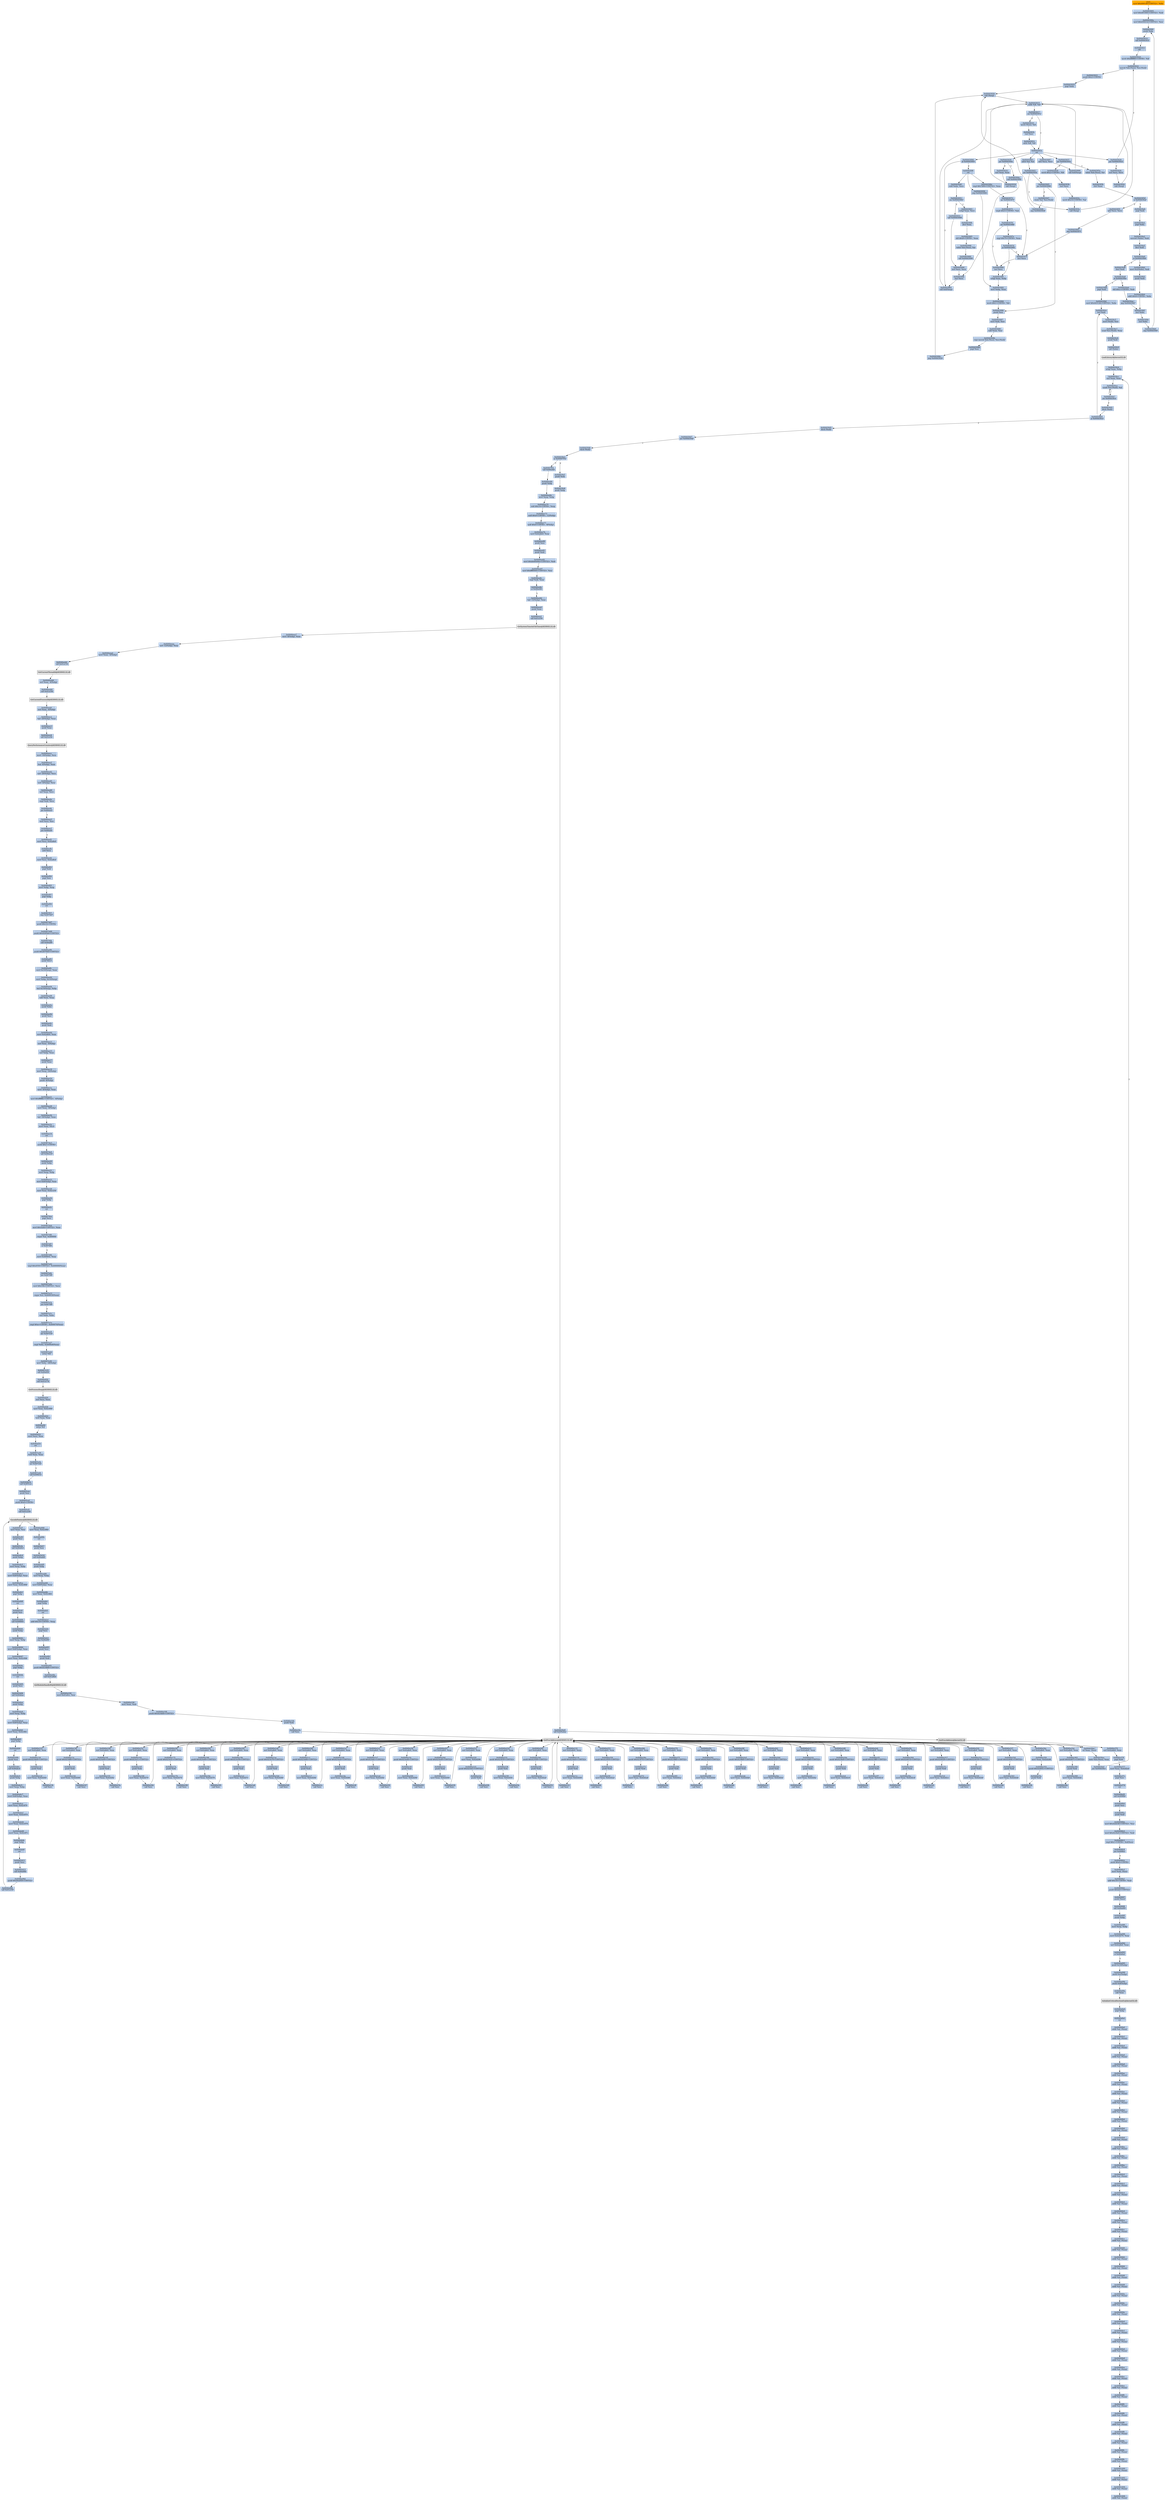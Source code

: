 digraph G {
node[shape=rectangle,style=filled,fillcolor=lightsteelblue,color=lightsteelblue]
bgcolor="transparent"
a0x00443000movl_0x4001d0UINT32_ebx[label="start\nmovl $0x4001d0<UINT32>, %ebx",fillcolor="orange",color="lightgrey"];
a0x00443005movl_0x401000UINT32_edi[label="0x00443005\nmovl $0x401000<UINT32>, %edi"];
a0x0044300amovl_0x43021dUINT32_esi[label="0x0044300a\nmovl $0x43021d<UINT32>, %esi"];
a0x0044300fpushl_ebx[label="0x0044300f\npushl %ebx"];
a0x00443010call_0x0044301f[label="0x00443010\ncall 0x0044301f"];
a0x0044301fcld_[label="0x0044301f\ncld "];
a0x00443020movb_0xffffff80UINT8_dl[label="0x00443020\nmovb $0xffffff80<UINT8>, %dl"];
a0x00443022movsb_ds_esi__es_edi_[label="0x00443022\nmovsb %ds:(%esi), %es:(%edi)"];
a0x00443023pushl_0x2UINT8[label="0x00443023\npushl $0x2<UINT8>"];
a0x00443025popl_ebx[label="0x00443025\npopl %ebx"];
a0x00443026call_esp_[label="0x00443026\ncall (%esp)"];
a0x00443015addb_dl_dl[label="0x00443015\naddb %dl, %dl"];
a0x00443017jne_0x0044301e[label="0x00443017\njne 0x0044301e"];
a0x00443019movb_esi__dl[label="0x00443019\nmovb (%esi), %dl"];
a0x0044301bincl_esi[label="0x0044301b\nincl %esi"];
a0x0044301cadcb_dl_dl[label="0x0044301c\nadcb %dl, %dl"];
a0x0044301eret[label="0x0044301e\nret"];
a0x00443029jae_0x00443022[label="0x00443029\njae 0x00443022"];
a0x0044302bxorl_ecx_ecx[label="0x0044302b\nxorl %ecx, %ecx"];
a0x0044302dcall_esp_[label="0x0044302d\ncall (%esp)"];
a0x00443030jae_0x0044304a[label="0x00443030\njae 0x0044304a"];
a0x00443032xorl_eax_eax[label="0x00443032\nxorl %eax, %eax"];
a0x00443034call_esp_[label="0x00443034\ncall (%esp)"];
a0x00443037jae_0x0044305a[label="0x00443037\njae 0x0044305a"];
a0x00443039movb_0x2UINT8_bl[label="0x00443039\nmovb $0x2<UINT8>, %bl"];
a0x0044303bincl_ecx[label="0x0044303b\nincl %ecx"];
a0x0044303cmovb_0x10UINT8_al[label="0x0044303c\nmovb $0x10<UINT8>, %al"];
a0x0044303ecall_esp_[label="0x0044303e\ncall (%esp)"];
a0x00443041adcb_al_al[label="0x00443041\nadcb %al, %al"];
a0x00443043jae_0x0044303e[label="0x00443043\njae 0x0044303e"];
a0x00443045jne_0x00443086[label="0x00443045\njne 0x00443086"];
a0x00443086pushl_esi[label="0x00443086\npushl %esi"];
a0x00443087movl_edi_esi[label="0x00443087\nmovl %edi, %esi"];
a0x00443089subl_eax_esi[label="0x00443089\nsubl %eax, %esi"];
a0x0044308brepz_movsb_ds_esi__es_edi_[label="0x0044308b\nrepz movsb %ds:(%esi), %es:(%edi)"];
a0x0044308dpopl_esi[label="0x0044308d\npopl %esi"];
a0x0044308ejmp_0x00443026[label="0x0044308e\njmp 0x00443026"];
a0x00443047stosb_al_es_edi_[label="0x00443047\nstosb %al, %es:(%edi)"];
a0x00443048jmp_0x00443026[label="0x00443048\njmp 0x00443026"];
a0x0044305alodsb_ds_esi__al[label="0x0044305a\nlodsb %ds:(%esi), %al"];
a0x0044305bshrl_eax[label="0x0044305b\nshrl %eax"];
a0x0044305dje_0x004430a0[label="0x0044305d\nje 0x004430a0"];
a0x0044305fadcl_ecx_ecx[label="0x0044305f\nadcl %ecx, %ecx"];
a0x00443061jmp_0x0044307f[label="0x00443061\njmp 0x0044307f"];
a0x0044307fincl_ecx[label="0x0044307f\nincl %ecx"];
a0x00443080incl_ecx[label="0x00443080\nincl %ecx"];
a0x00443081xchgl_eax_ebp[label="0x00443081\nxchgl %eax, %ebp"];
a0x00443082movl_ebp_eax[label="0x00443082\nmovl %ebp, %eax"];
a0x00443084movb_0x1UINT8_bl[label="0x00443084\nmovb $0x1<UINT8>, %bl"];
a0x0044304acall_0x00443092[label="0x0044304a\ncall 0x00443092"];
a0x00443092incl_ecx[label="0x00443092\nincl %ecx"];
a0x00443093call_0x4esp_[label="0x00443093\ncall 0x4(%esp)"];
a0x00443097adcl_ecx_ecx[label="0x00443097\nadcl %ecx, %ecx"];
a0x00443099call_0x4esp_[label="0x00443099\ncall 0x4(%esp)"];
a0x0044309djb_0x00443093[label="0x0044309d\njb 0x00443093"];
a0x0044309fret[label="0x0044309f\nret"];
a0x0044304fsubl_ebx_ecx[label="0x0044304f\nsubl %ebx, %ecx"];
a0x00443051jne_0x00443063[label="0x00443051\njne 0x00443063"];
a0x00443063xchgl_eax_ecx[label="0x00443063\nxchgl %eax, %ecx"];
a0x00443064decl_eax[label="0x00443064\ndecl %eax"];
a0x00443065shll_0x8UINT8_eax[label="0x00443065\nshll $0x8<UINT8>, %eax"];
a0x00443068lodsb_ds_esi__al[label="0x00443068\nlodsb %ds:(%esi), %al"];
a0x00443069call_0x00443090[label="0x00443069\ncall 0x00443090"];
a0x00443090xorl_ecx_ecx[label="0x00443090\nxorl %ecx, %ecx"];
a0x0044306ecmpl_0x7d00UINT32_eax[label="0x0044306e\ncmpl $0x7d00<UINT32>, %eax"];
a0x00443073jae_0x0044307f[label="0x00443073\njae 0x0044307f"];
a0x00443075cmpb_0x5UINT8_ah[label="0x00443075\ncmpb $0x5<UINT8>, %ah"];
a0x00443078jae_0x00443080[label="0x00443078\njae 0x00443080"];
a0x0044307acmpl_0x7fUINT8_eax[label="0x0044307a\ncmpl $0x7f<UINT8>, %eax"];
a0x0044307dja_0x00443081[label="0x0044307d\nja 0x00443081"];
a0x00443053call_0x00443090[label="0x00443053\ncall 0x00443090"];
a0x00443058jmp_0x00443082[label="0x00443058\njmp 0x00443082"];
a0x004430a0popl_edi[label="0x004430a0\npopl %edi"];
a0x004430a1popl_ebx[label="0x004430a1\npopl %ebx"];
a0x004430a2movzwl_ebx__edi[label="0x004430a2\nmovzwl (%ebx), %edi"];
a0x004430a5decl_edi[label="0x004430a5\ndecl %edi"];
a0x004430a6je_0x004430b0[label="0x004430a6\nje 0x004430b0"];
a0x004430a8decl_edi[label="0x004430a8\ndecl %edi"];
a0x004430a9je_0x004430be[label="0x004430a9\nje 0x004430be"];
a0x004430abshll_0xcUINT8_edi[label="0x004430ab\nshll $0xc<UINT8>, %edi"];
a0x004430aejmp_0x004430b7[label="0x004430ae\njmp 0x004430b7"];
a0x004430b7incl_ebx[label="0x004430b7\nincl %ebx"];
a0x004430b8incl_ebx[label="0x004430b8\nincl %ebx"];
a0x004430b9jmp_0x0044300f[label="0x004430b9\njmp 0x0044300f"];
a0x004430b0movl_0x2ebx__edi[label="0x004430b0\nmovl 0x2(%ebx), %edi"];
a0x004430b3pushl_edi[label="0x004430b3\npushl %edi"];
a0x004430b4addl_0x4UINT8_ebx[label="0x004430b4\naddl $0x4<UINT8>, %ebx"];
a0x004430bepopl_edi[label="0x004430be\npopl %edi"];
a0x004430bfmovl_0x443128UINT32_ebx[label="0x004430bf\nmovl $0x443128<UINT32>, %ebx"];
a0x004430c4incl_edi[label="0x004430c4\nincl %edi"];
a0x004430c5movl_edi__esi[label="0x004430c5\nmovl (%edi), %esi"];
a0x004430c7scasl_es_edi__eax[label="0x004430c7\nscasl %es:(%edi), %eax"];
a0x004430c8pushl_edi[label="0x004430c8\npushl %edi"];
a0x004430c9call_ebx_[label="0x004430c9\ncall (%ebx)"];
LoadLibraryA_kernel32_dll[label="LoadLibraryA@kernel32.dll",fillcolor="lightgrey",color="lightgrey"];
a0x004430cbxchgl_eax_ebp[label="0x004430cb\nxchgl %eax, %ebp"];
a0x004430ccxorl_eax_eax[label="0x004430cc\nxorl %eax, %eax"];
a0x004430cescasb_es_edi__al[label="0x004430ce\nscasb %es:(%edi), %al"];
a0x004430cfjne_0x004430ce[label="0x004430cf\njne 0x004430ce"];
a0x004430d1decb_edi_[label="0x004430d1\ndecb (%edi)"];
a0x004430d3je_0x004430c4[label="0x004430d3\nje 0x004430c4"];
a0x004430d5decb_edi_[label="0x004430d5\ndecb (%edi)"];
a0x004430d7jne_0x004430df[label="0x004430d7\njne 0x004430df"];
a0x004430dfdecb_edi_[label="0x004430df\ndecb (%edi)"];
a0x004430e1je_0x00407f52[label="0x004430e1\nje 0x00407f52"];
a0x004430e7pushl_edi[label="0x004430e7\npushl %edi"];
a0x004430e8pushl_ebp[label="0x004430e8\npushl %ebp"];
a0x004430e9call_0x4ebx_[label="0x004430e9\ncall 0x4(%ebx)"];
GetProcAddress_kernel32_dll[label="GetProcAddress@kernel32.dll",fillcolor="lightgrey",color="lightgrey"];
a0x004430ecorl_eax_esi_[label="0x004430ec\norl %eax, (%esi)"];
a0x004430eelodsl_ds_esi__eax[label="0x004430ee\nlodsl %ds:(%esi), %eax"];
a0x004430efjne_0x004430cc[label="0x004430ef\njne 0x004430cc"];
GetProcAddress_KERNEL32_dll[label="GetProcAddress@KERNEL32.dll",fillcolor="lightgrey",color="lightgrey"];
a0x00407f52call_0x40ee6d[label="0x00407f52\ncall 0x40ee6d"];
a0x0040ee6dpushl_ebp[label="0x0040ee6d\npushl %ebp"];
a0x0040ee6emovl_esp_ebp[label="0x0040ee6e\nmovl %esp, %ebp"];
a0x0040ee70subl_0x14UINT8_esp[label="0x0040ee70\nsubl $0x14<UINT8>, %esp"];
a0x0040ee73andl_0x0UINT8__12ebp_[label="0x0040ee73\nandl $0x0<UINT8>, -12(%ebp)"];
a0x0040ee77andl_0x0UINT8__8ebp_[label="0x0040ee77\nandl $0x0<UINT8>, -8(%ebp)"];
a0x0040ee7bmovl_0x42a8e0_eax[label="0x0040ee7b\nmovl 0x42a8e0, %eax"];
a0x0040ee80pushl_esi[label="0x0040ee80\npushl %esi"];
a0x0040ee81pushl_edi[label="0x0040ee81\npushl %edi"];
a0x0040ee82movl_0xbb40e64eUINT32_edi[label="0x0040ee82\nmovl $0xbb40e64e<UINT32>, %edi"];
a0x0040ee87movl_0xffff0000UINT32_esi[label="0x0040ee87\nmovl $0xffff0000<UINT32>, %esi"];
a0x0040ee8ccmpl_edi_eax[label="0x0040ee8c\ncmpl %edi, %eax"];
a0x0040ee8eje_0x40ee9d[label="0x0040ee8e\nje 0x40ee9d"];
a0x0040ee9dleal__12ebp__eax[label="0x0040ee9d\nleal -12(%ebp), %eax"];
a0x0040eea0pushl_eax[label="0x0040eea0\npushl %eax"];
a0x0040eea1call_0x41a194[label="0x0040eea1\ncall 0x41a194"];
GetSystemTimeAsFileTime_KERNEL32_dll[label="GetSystemTimeAsFileTime@KERNEL32.dll",fillcolor="lightgrey",color="lightgrey"];
a0x0040eea7movl__8ebp__eax[label="0x0040eea7\nmovl -8(%ebp), %eax"];
a0x0040eeaaxorl__12ebp__eax[label="0x0040eeaa\nxorl -12(%ebp), %eax"];
a0x0040eeadmovl_eax__4ebp_[label="0x0040eead\nmovl %eax, -4(%ebp)"];
a0x0040eeb0call_0x41a134[label="0x0040eeb0\ncall 0x41a134"];
GetCurrentThreadId_KERNEL32_dll[label="GetCurrentThreadId@KERNEL32.dll",fillcolor="lightgrey",color="lightgrey"];
a0x0040eeb6xorl_eax__4ebp_[label="0x0040eeb6\nxorl %eax, -4(%ebp)"];
a0x0040eeb9call_0x41a190[label="0x0040eeb9\ncall 0x41a190"];
GetCurrentProcessId_KERNEL32_dll[label="GetCurrentProcessId@KERNEL32.dll",fillcolor="lightgrey",color="lightgrey"];
a0x0040eebfxorl_eax__4ebp_[label="0x0040eebf\nxorl %eax, -4(%ebp)"];
a0x0040eec2leal__20ebp__eax[label="0x0040eec2\nleal -20(%ebp), %eax"];
a0x0040eec5pushl_eax[label="0x0040eec5\npushl %eax"];
a0x0040eec6call_0x41a18c[label="0x0040eec6\ncall 0x41a18c"];
QueryPerformanceCounter_KERNEL32_dll[label="QueryPerformanceCounter@KERNEL32.dll",fillcolor="lightgrey",color="lightgrey"];
a0x0040eeccmovl__16ebp__ecx[label="0x0040eecc\nmovl -16(%ebp), %ecx"];
a0x0040eecfleal__4ebp__eax[label="0x0040eecf\nleal -4(%ebp), %eax"];
a0x0040eed2xorl__20ebp__ecx[label="0x0040eed2\nxorl -20(%ebp), %ecx"];
a0x0040eed5xorl__4ebp__ecx[label="0x0040eed5\nxorl -4(%ebp), %ecx"];
a0x0040eed8xorl_eax_ecx[label="0x0040eed8\nxorl %eax, %ecx"];
a0x0040eedacmpl_edi_ecx[label="0x0040eeda\ncmpl %edi, %ecx"];
a0x0040eedcjne_0x40eee5[label="0x0040eedc\njne 0x40eee5"];
a0x0040eee5testl_ecx_esi[label="0x0040eee5\ntestl %ecx, %esi"];
a0x0040eee7jne_0x40eef5[label="0x0040eee7\njne 0x40eef5"];
a0x0040eef5movl_ecx_0x42a8e0[label="0x0040eef5\nmovl %ecx, 0x42a8e0"];
a0x0040eefbnotl_ecx[label="0x0040eefb\nnotl %ecx"];
a0x0040eefdmovl_ecx_0x42a8e4[label="0x0040eefd\nmovl %ecx, 0x42a8e4"];
a0x0040ef03popl_edi[label="0x0040ef03\npopl %edi"];
a0x0040ef04popl_esi[label="0x0040ef04\npopl %esi"];
a0x0040ef05movl_ebp_esp[label="0x0040ef05\nmovl %ebp, %esp"];
a0x0040ef07popl_ebp[label="0x0040ef07\npopl %ebp"];
a0x0040ef08ret[label="0x0040ef08\nret"];
a0x00407f57jmp_0x407dd7[label="0x00407f57\njmp 0x407dd7"];
a0x00407dd7pushl_0x14UINT8[label="0x00407dd7\npushl $0x14<UINT8>"];
a0x00407dd9pushl_0x4285b8UINT32[label="0x00407dd9\npushl $0x4285b8<UINT32>"];
a0x00407ddecall_0x40adf0[label="0x00407dde\ncall 0x40adf0"];
a0x0040adf0pushl_0x407640UINT32[label="0x0040adf0\npushl $0x407640<UINT32>"];
a0x0040adf5pushl_fs_0[label="0x0040adf5\npushl %fs:0"];
a0x0040adfcmovl_0x10esp__eax[label="0x0040adfc\nmovl 0x10(%esp), %eax"];
a0x0040ae00movl_ebp_0x10esp_[label="0x0040ae00\nmovl %ebp, 0x10(%esp)"];
a0x0040ae04leal_0x10esp__ebp[label="0x0040ae04\nleal 0x10(%esp), %ebp"];
a0x0040ae08subl_eax_esp[label="0x0040ae08\nsubl %eax, %esp"];
a0x0040ae0apushl_ebx[label="0x0040ae0a\npushl %ebx"];
a0x0040ae0bpushl_esi[label="0x0040ae0b\npushl %esi"];
a0x0040ae0cpushl_edi[label="0x0040ae0c\npushl %edi"];
a0x0040ae0dmovl_0x42a8e0_eax[label="0x0040ae0d\nmovl 0x42a8e0, %eax"];
a0x0040ae12xorl_eax__4ebp_[label="0x0040ae12\nxorl %eax, -4(%ebp)"];
a0x0040ae15xorl_ebp_eax[label="0x0040ae15\nxorl %ebp, %eax"];
a0x0040ae17pushl_eax[label="0x0040ae17\npushl %eax"];
a0x0040ae18movl_esp__24ebp_[label="0x0040ae18\nmovl %esp, -24(%ebp)"];
a0x0040ae1bpushl__8ebp_[label="0x0040ae1b\npushl -8(%ebp)"];
a0x0040ae1emovl__4ebp__eax[label="0x0040ae1e\nmovl -4(%ebp), %eax"];
a0x0040ae21movl_0xfffffffeUINT32__4ebp_[label="0x0040ae21\nmovl $0xfffffffe<UINT32>, -4(%ebp)"];
a0x0040ae28movl_eax__8ebp_[label="0x0040ae28\nmovl %eax, -8(%ebp)"];
a0x0040ae2bleal__16ebp__eax[label="0x0040ae2b\nleal -16(%ebp), %eax"];
a0x0040ae2emovl_eax_fs_0[label="0x0040ae2e\nmovl %eax, %fs:0"];
a0x0040ae34ret[label="0x0040ae34\nret"];
a0x00407de3pushl_0x1UINT8[label="0x00407de3\npushl $0x1<UINT8>"];
a0x00407de5call_0x40ee20[label="0x00407de5\ncall 0x40ee20"];
a0x0040ee20pushl_ebp[label="0x0040ee20\npushl %ebp"];
a0x0040ee21movl_esp_ebp[label="0x0040ee21\nmovl %esp, %ebp"];
a0x0040ee23movl_0x8ebp__eax[label="0x0040ee23\nmovl 0x8(%ebp), %eax"];
a0x0040ee26movl_eax_0x42c230[label="0x0040ee26\nmovl %eax, 0x42c230"];
a0x0040ee2bpopl_ebp[label="0x0040ee2b\npopl %ebp"];
a0x0040ee2cret[label="0x0040ee2c\nret"];
a0x00407deapopl_ecx[label="0x00407dea\npopl %ecx"];
a0x00407debmovl_0x5a4dUINT32_eax[label="0x00407deb\nmovl $0x5a4d<UINT32>, %eax"];
a0x00407df0cmpw_ax_0x400000[label="0x00407df0\ncmpw %ax, 0x400000"];
a0x00407df7je_0x407dfd[label="0x00407df7\nje 0x407dfd"];
a0x00407dfdmovl_0x40003c_eax[label="0x00407dfd\nmovl 0x40003c, %eax"];
a0x00407e02cmpl_0x4550UINT32_0x400000eax_[label="0x00407e02\ncmpl $0x4550<UINT32>, 0x400000(%eax)"];
a0x00407e0cjne_0x407df9[label="0x00407e0c\njne 0x407df9"];
a0x00407e0emovl_0x10bUINT32_ecx[label="0x00407e0e\nmovl $0x10b<UINT32>, %ecx"];
a0x00407e13cmpw_cx_0x400018eax_[label="0x00407e13\ncmpw %cx, 0x400018(%eax)"];
a0x00407e1ajne_0x407df9[label="0x00407e1a\njne 0x407df9"];
a0x00407e1cxorl_ebx_ebx[label="0x00407e1c\nxorl %ebx, %ebx"];
a0x00407e1ecmpl_0xeUINT8_0x400074eax_[label="0x00407e1e\ncmpl $0xe<UINT8>, 0x400074(%eax)"];
a0x00407e25jbe_0x407e30[label="0x00407e25\njbe 0x407e30"];
a0x00407e27cmpl_ebx_0x4000e8eax_[label="0x00407e27\ncmpl %ebx, 0x4000e8(%eax)"];
a0x00407e2dsetne_bl[label="0x00407e2d\nsetne %bl"];
a0x00407e30movl_ebx__28ebp_[label="0x00407e30\nmovl %ebx, -28(%ebp)"];
a0x00407e33call_0x40af20[label="0x00407e33\ncall 0x40af20"];
a0x0040af20call_0x41a178[label="0x0040af20\ncall 0x41a178"];
GetProcessHeap_KERNEL32_dll[label="GetProcessHeap@KERNEL32.dll",fillcolor="lightgrey",color="lightgrey"];
a0x0040af26xorl_ecx_ecx[label="0x0040af26\nxorl %ecx, %ecx"];
a0x0040af28movl_eax_0x42c890[label="0x0040af28\nmovl %eax, 0x42c890"];
a0x0040af2dtestl_eax_eax[label="0x0040af2d\ntestl %eax, %eax"];
a0x0040af2fsetne_cl[label="0x0040af2f\nsetne %cl"];
a0x0040af32movl_ecx_eax[label="0x0040af32\nmovl %ecx, %eax"];
a0x0040af34ret[label="0x0040af34\nret"];
a0x00407e38testl_eax_eax[label="0x00407e38\ntestl %eax, %eax"];
a0x00407e3ajne_0x407e44[label="0x00407e3a\njne 0x407e44"];
a0x00407e44call_0x408e5e[label="0x00407e44\ncall 0x408e5e"];
a0x00408e5ecall_0x405cee[label="0x00408e5e\ncall 0x405cee"];
a0x00405ceepushl_esi[label="0x00405cee\npushl %esi"];
a0x00405cefpushl_0x0UINT8[label="0x00405cef\npushl $0x0<UINT8>"];
a0x00405cf1call_0x41a100[label="0x00405cf1\ncall 0x41a100"];
EncodePointer_KERNEL32_dll[label="EncodePointer@KERNEL32.dll",fillcolor="lightgrey",color="lightgrey"];
a0x00405cf7movl_eax_esi[label="0x00405cf7\nmovl %eax, %esi"];
a0x00405cf9pushl_esi[label="0x00405cf9\npushl %esi"];
a0x00405cfacall_0x40a9c4[label="0x00405cfa\ncall 0x40a9c4"];
a0x0040a9c4pushl_ebp[label="0x0040a9c4\npushl %ebp"];
a0x0040a9c5movl_esp_ebp[label="0x0040a9c5\nmovl %esp, %ebp"];
a0x0040a9c7movl_0x8ebp__eax[label="0x0040a9c7\nmovl 0x8(%ebp), %eax"];
a0x0040a9camovl_eax_0x42c868[label="0x0040a9ca\nmovl %eax, 0x42c868"];
a0x0040a9cfpopl_ebp[label="0x0040a9cf\npopl %ebp"];
a0x0040a9d0ret[label="0x0040a9d0\nret"];
a0x00405cffpushl_esi[label="0x00405cff\npushl %esi"];
a0x00405d00call_0x408081[label="0x00405d00\ncall 0x408081"];
a0x00408081pushl_ebp[label="0x00408081\npushl %ebp"];
a0x00408082movl_esp_ebp[label="0x00408082\nmovl %esp, %ebp"];
a0x00408084movl_0x8ebp__eax[label="0x00408084\nmovl 0x8(%ebp), %eax"];
a0x00408087movl_eax_0x42c0b8[label="0x00408087\nmovl %eax, 0x42c0b8"];
a0x0040808cpopl_ebp[label="0x0040808c\npopl %ebp"];
a0x0040808dret[label="0x0040808d\nret"];
a0x00405d05pushl_esi[label="0x00405d05\npushl %esi"];
a0x00405d06call_0x40abaa[label="0x00405d06\ncall 0x40abaa"];
a0x0040abaapushl_ebp[label="0x0040abaa\npushl %ebp"];
a0x0040ababmovl_esp_ebp[label="0x0040abab\nmovl %esp, %ebp"];
a0x0040abadmovl_0x8ebp__eax[label="0x0040abad\nmovl 0x8(%ebp), %eax"];
a0x0040abb0movl_eax_0x42c86c[label="0x0040abb0\nmovl %eax, 0x42c86c"];
a0x0040abb5popl_ebp[label="0x0040abb5\npopl %ebp"];
a0x0040abb6ret[label="0x0040abb6\nret"];
a0x00405d0bpushl_esi[label="0x00405d0b\npushl %esi"];
a0x00405d0ccall_0x40abc4[label="0x00405d0c\ncall 0x40abc4"];
a0x0040abc4pushl_ebp[label="0x0040abc4\npushl %ebp"];
a0x0040abc5movl_esp_ebp[label="0x0040abc5\nmovl %esp, %ebp"];
a0x0040abc7movl_0x8ebp__eax[label="0x0040abc7\nmovl 0x8(%ebp), %eax"];
a0x0040abcamovl_eax_0x42c870[label="0x0040abca\nmovl %eax, 0x42c870"];
a0x0040abcfmovl_eax_0x42c874[label="0x0040abcf\nmovl %eax, 0x42c874"];
a0x0040abd4movl_eax_0x42c878[label="0x0040abd4\nmovl %eax, 0x42c878"];
a0x0040abd9movl_eax_0x42c87c[label="0x0040abd9\nmovl %eax, 0x42c87c"];
a0x0040abdepopl_ebp[label="0x0040abde\npopl %ebp"];
a0x0040abdfret[label="0x0040abdf\nret"];
a0x00405d11pushl_esi[label="0x00405d11\npushl %esi"];
a0x00405d12call_0x40a98d[label="0x00405d12\ncall 0x40a98d"];
a0x0040a98dpushl_0x40a959UINT32[label="0x0040a98d\npushl $0x40a959<UINT32>"];
a0x0040a992call_0x41a100[label="0x0040a992\ncall 0x41a100"];
a0x0040a998movl_eax_0x42c864[label="0x0040a998\nmovl %eax, 0x42c864"];
a0x0040a99dret[label="0x0040a99d\nret"];
a0x00405d17pushl_esi[label="0x00405d17\npushl %esi"];
a0x00405d18call_0x40add5[label="0x00405d18\ncall 0x40add5"];
a0x0040add5pushl_ebp[label="0x0040add5\npushl %ebp"];
a0x0040add6movl_esp_ebp[label="0x0040add6\nmovl %esp, %ebp"];
a0x0040add8movl_0x8ebp__eax[label="0x0040add8\nmovl 0x8(%ebp), %eax"];
a0x0040addbmovl_eax_0x42c884[label="0x0040addb\nmovl %eax, 0x42c884"];
a0x0040ade0popl_ebp[label="0x0040ade0\npopl %ebp"];
a0x0040ade1ret[label="0x0040ade1\nret"];
a0x00405d1daddl_0x18UINT8_esp[label="0x00405d1d\naddl $0x18<UINT8>, %esp"];
a0x00405d20popl_esi[label="0x00405d20\npopl %esi"];
a0x00405d21jmp_0x40a0f3[label="0x00405d21\njmp 0x40a0f3"];
a0x0040a0f3pushl_esi[label="0x0040a0f3\npushl %esi"];
a0x0040a0f4pushl_edi[label="0x0040a0f4\npushl %edi"];
a0x0040a0f5pushl_0x423db8UINT32[label="0x0040a0f5\npushl $0x423db8<UINT32>"];
a0x0040a0facall_0x41a0b4[label="0x0040a0fa\ncall 0x41a0b4"];
GetModuleHandleW_KERNEL32_dll[label="GetModuleHandleW@KERNEL32.dll",fillcolor="lightgrey",color="lightgrey"];
a0x0040a100movl_0x41a0cc_esi[label="0x0040a100\nmovl 0x41a0cc, %esi"];
a0x0040a106movl_eax_edi[label="0x0040a106\nmovl %eax, %edi"];
a0x0040a108pushl_0x423dd4UINT32[label="0x0040a108\npushl $0x423dd4<UINT32>"];
a0x0040a10dpushl_edi[label="0x0040a10d\npushl %edi"];
a0x0040a10ecall_esi[label="0x0040a10e\ncall %esi"];
a0x0040a110xorl_0x42a8e0_eax[label="0x0040a110\nxorl 0x42a8e0, %eax"];
a0x0040a116pushl_0x423de0UINT32[label="0x0040a116\npushl $0x423de0<UINT32>"];
a0x0040a11bpushl_edi[label="0x0040a11b\npushl %edi"];
a0x0040a11cmovl_eax_0x42d260[label="0x0040a11c\nmovl %eax, 0x42d260"];
a0x0040a121call_esi[label="0x0040a121\ncall %esi"];
a0x0040a123xorl_0x42a8e0_eax[label="0x0040a123\nxorl 0x42a8e0, %eax"];
a0x0040a129pushl_0x423de8UINT32[label="0x0040a129\npushl $0x423de8<UINT32>"];
a0x0040a12epushl_edi[label="0x0040a12e\npushl %edi"];
a0x0040a12fmovl_eax_0x42d264[label="0x0040a12f\nmovl %eax, 0x42d264"];
a0x0040a134call_esi[label="0x0040a134\ncall %esi"];
a0x0040a136xorl_0x42a8e0_eax[label="0x0040a136\nxorl 0x42a8e0, %eax"];
a0x0040a13cpushl_0x423df4UINT32[label="0x0040a13c\npushl $0x423df4<UINT32>"];
a0x0040a141pushl_edi[label="0x0040a141\npushl %edi"];
a0x0040a142movl_eax_0x42d268[label="0x0040a142\nmovl %eax, 0x42d268"];
a0x0040a147call_esi[label="0x0040a147\ncall %esi"];
a0x0040a149xorl_0x42a8e0_eax[label="0x0040a149\nxorl 0x42a8e0, %eax"];
a0x0040a14fpushl_0x423e00UINT32[label="0x0040a14f\npushl $0x423e00<UINT32>"];
a0x0040a154pushl_edi[label="0x0040a154\npushl %edi"];
a0x0040a155movl_eax_0x42d26c[label="0x0040a155\nmovl %eax, 0x42d26c"];
a0x0040a15acall_esi[label="0x0040a15a\ncall %esi"];
a0x0040a15cxorl_0x42a8e0_eax[label="0x0040a15c\nxorl 0x42a8e0, %eax"];
a0x0040a162pushl_0x423e1cUINT32[label="0x0040a162\npushl $0x423e1c<UINT32>"];
a0x0040a167pushl_edi[label="0x0040a167\npushl %edi"];
a0x0040a168movl_eax_0x42d270[label="0x0040a168\nmovl %eax, 0x42d270"];
a0x0040a16dcall_esi[label="0x0040a16d\ncall %esi"];
a0x0040a16fxorl_0x42a8e0_eax[label="0x0040a16f\nxorl 0x42a8e0, %eax"];
a0x0040a175pushl_0x423e2cUINT32[label="0x0040a175\npushl $0x423e2c<UINT32>"];
a0x0040a17apushl_edi[label="0x0040a17a\npushl %edi"];
a0x0040a17bmovl_eax_0x42d274[label="0x0040a17b\nmovl %eax, 0x42d274"];
a0x0040a180call_esi[label="0x0040a180\ncall %esi"];
a0x0040a182xorl_0x42a8e0_eax[label="0x0040a182\nxorl 0x42a8e0, %eax"];
a0x0040a188pushl_0x423e40UINT32[label="0x0040a188\npushl $0x423e40<UINT32>"];
a0x0040a18dpushl_edi[label="0x0040a18d\npushl %edi"];
a0x0040a18emovl_eax_0x42d278[label="0x0040a18e\nmovl %eax, 0x42d278"];
a0x0040a193call_esi[label="0x0040a193\ncall %esi"];
a0x0040a195xorl_0x42a8e0_eax[label="0x0040a195\nxorl 0x42a8e0, %eax"];
a0x0040a19bpushl_0x423e58UINT32[label="0x0040a19b\npushl $0x423e58<UINT32>"];
a0x0040a1a0pushl_edi[label="0x0040a1a0\npushl %edi"];
a0x0040a1a1movl_eax_0x42d27c[label="0x0040a1a1\nmovl %eax, 0x42d27c"];
a0x0040a1a6call_esi[label="0x0040a1a6\ncall %esi"];
a0x0040a1a8xorl_0x42a8e0_eax[label="0x0040a1a8\nxorl 0x42a8e0, %eax"];
a0x0040a1aepushl_0x423e70UINT32[label="0x0040a1ae\npushl $0x423e70<UINT32>"];
a0x0040a1b3pushl_edi[label="0x0040a1b3\npushl %edi"];
a0x0040a1b4movl_eax_0x42d280[label="0x0040a1b4\nmovl %eax, 0x42d280"];
a0x0040a1b9call_esi[label="0x0040a1b9\ncall %esi"];
a0x0040a1bbxorl_0x42a8e0_eax[label="0x0040a1bb\nxorl 0x42a8e0, %eax"];
a0x0040a1c1pushl_0x423e84UINT32[label="0x0040a1c1\npushl $0x423e84<UINT32>"];
a0x0040a1c6pushl_edi[label="0x0040a1c6\npushl %edi"];
a0x0040a1c7movl_eax_0x42d284[label="0x0040a1c7\nmovl %eax, 0x42d284"];
a0x0040a1cccall_esi[label="0x0040a1cc\ncall %esi"];
a0x0040a1cexorl_0x42a8e0_eax[label="0x0040a1ce\nxorl 0x42a8e0, %eax"];
a0x0040a1d4pushl_0x423ea4UINT32[label="0x0040a1d4\npushl $0x423ea4<UINT32>"];
a0x0040a1d9pushl_edi[label="0x0040a1d9\npushl %edi"];
a0x0040a1damovl_eax_0x42d288[label="0x0040a1da\nmovl %eax, 0x42d288"];
a0x0040a1dfcall_esi[label="0x0040a1df\ncall %esi"];
a0x0040a1e1xorl_0x42a8e0_eax[label="0x0040a1e1\nxorl 0x42a8e0, %eax"];
a0x0040a1e7pushl_0x423ebcUINT32[label="0x0040a1e7\npushl $0x423ebc<UINT32>"];
a0x0040a1ecpushl_edi[label="0x0040a1ec\npushl %edi"];
a0x0040a1edmovl_eax_0x42d28c[label="0x0040a1ed\nmovl %eax, 0x42d28c"];
a0x0040a1f2call_esi[label="0x0040a1f2\ncall %esi"];
a0x0040a1f4xorl_0x42a8e0_eax[label="0x0040a1f4\nxorl 0x42a8e0, %eax"];
a0x0040a1fapushl_0x423ed4UINT32[label="0x0040a1fa\npushl $0x423ed4<UINT32>"];
a0x0040a1ffpushl_edi[label="0x0040a1ff\npushl %edi"];
a0x0040a200movl_eax_0x42d290[label="0x0040a200\nmovl %eax, 0x42d290"];
a0x0040a205call_esi[label="0x0040a205\ncall %esi"];
a0x0040a207xorl_0x42a8e0_eax[label="0x0040a207\nxorl 0x42a8e0, %eax"];
a0x0040a20dpushl_0x423ee8UINT32[label="0x0040a20d\npushl $0x423ee8<UINT32>"];
a0x0040a212pushl_edi[label="0x0040a212\npushl %edi"];
a0x0040a213movl_eax_0x42d294[label="0x0040a213\nmovl %eax, 0x42d294"];
a0x0040a218call_esi[label="0x0040a218\ncall %esi"];
a0x0040a21axorl_0x42a8e0_eax[label="0x0040a21a\nxorl 0x42a8e0, %eax"];
a0x0040a220movl_eax_0x42d298[label="0x0040a220\nmovl %eax, 0x42d298"];
a0x0040a225pushl_0x423efcUINT32[label="0x0040a225\npushl $0x423efc<UINT32>"];
a0x0040a22apushl_edi[label="0x0040a22a\npushl %edi"];
a0x0040a22bcall_esi[label="0x0040a22b\ncall %esi"];
a0x0040a22dxorl_0x42a8e0_eax[label="0x0040a22d\nxorl 0x42a8e0, %eax"];
a0x0040a233pushl_0x423f18UINT32[label="0x0040a233\npushl $0x423f18<UINT32>"];
a0x0040a238pushl_edi[label="0x0040a238\npushl %edi"];
a0x0040a239movl_eax_0x42d29c[label="0x0040a239\nmovl %eax, 0x42d29c"];
a0x0040a23ecall_esi[label="0x0040a23e\ncall %esi"];
a0x0040a240xorl_0x42a8e0_eax[label="0x0040a240\nxorl 0x42a8e0, %eax"];
a0x0040a246pushl_0x423f38UINT32[label="0x0040a246\npushl $0x423f38<UINT32>"];
a0x0040a24bpushl_edi[label="0x0040a24b\npushl %edi"];
a0x0040a24cmovl_eax_0x42d2a0[label="0x0040a24c\nmovl %eax, 0x42d2a0"];
a0x0040a251call_esi[label="0x0040a251\ncall %esi"];
a0x0040a253xorl_0x42a8e0_eax[label="0x0040a253\nxorl 0x42a8e0, %eax"];
a0x0040a259pushl_0x423f54UINT32[label="0x0040a259\npushl $0x423f54<UINT32>"];
a0x0040a25epushl_edi[label="0x0040a25e\npushl %edi"];
a0x0040a25fmovl_eax_0x42d2a4[label="0x0040a25f\nmovl %eax, 0x42d2a4"];
a0x0040a264call_esi[label="0x0040a264\ncall %esi"];
a0x0040a266xorl_0x42a8e0_eax[label="0x0040a266\nxorl 0x42a8e0, %eax"];
a0x0040a26cpushl_0x423f74UINT32[label="0x0040a26c\npushl $0x423f74<UINT32>"];
a0x0040a271pushl_edi[label="0x0040a271\npushl %edi"];
a0x0040a272movl_eax_0x42d2a8[label="0x0040a272\nmovl %eax, 0x42d2a8"];
a0x0040a277call_esi[label="0x0040a277\ncall %esi"];
a0x0040a279xorl_0x42a8e0_eax[label="0x0040a279\nxorl 0x42a8e0, %eax"];
a0x0040a27fpushl_0x423f88UINT32[label="0x0040a27f\npushl $0x423f88<UINT32>"];
a0x0040a284pushl_edi[label="0x0040a284\npushl %edi"];
a0x0040a285movl_eax_0x42d2ac[label="0x0040a285\nmovl %eax, 0x42d2ac"];
a0x0040a28acall_esi[label="0x0040a28a\ncall %esi"];
a0x0040a28cxorl_0x42a8e0_eax[label="0x0040a28c\nxorl 0x42a8e0, %eax"];
a0x0040a292pushl_0x423fa4UINT32[label="0x0040a292\npushl $0x423fa4<UINT32>"];
a0x0040a297pushl_edi[label="0x0040a297\npushl %edi"];
a0x0040a298movl_eax_0x42d2b0[label="0x0040a298\nmovl %eax, 0x42d2b0"];
a0x0040a29dcall_esi[label="0x0040a29d\ncall %esi"];
a0x0040a29fxorl_0x42a8e0_eax[label="0x0040a29f\nxorl 0x42a8e0, %eax"];
a0x0040a2a5pushl_0x423fb8UINT32[label="0x0040a2a5\npushl $0x423fb8<UINT32>"];
a0x0040a2aapushl_edi[label="0x0040a2aa\npushl %edi"];
a0x0040a2abmovl_eax_0x42d2b8[label="0x0040a2ab\nmovl %eax, 0x42d2b8"];
a0x0040a2b0call_esi[label="0x0040a2b0\ncall %esi"];
a0x0040a2b2xorl_0x42a8e0_eax[label="0x0040a2b2\nxorl 0x42a8e0, %eax"];
a0x0040a2b8pushl_0x423fc8UINT32[label="0x0040a2b8\npushl $0x423fc8<UINT32>"];
a0x0040a2bdpushl_edi[label="0x0040a2bd\npushl %edi"];
a0x0040a2bemovl_eax_0x42d2b4[label="0x0040a2be\nmovl %eax, 0x42d2b4"];
a0x0040a2c3call_esi[label="0x0040a2c3\ncall %esi"];
a0x0040a2c5xorl_0x42a8e0_eax[label="0x0040a2c5\nxorl 0x42a8e0, %eax"];
a0x0040a2cbpushl_0x423fd8UINT32[label="0x0040a2cb\npushl $0x423fd8<UINT32>"];
a0x0040a2d0pushl_edi[label="0x0040a2d0\npushl %edi"];
a0x0040a2d1movl_eax_0x42d2bc[label="0x0040a2d1\nmovl %eax, 0x42d2bc"];
a0x0040a2d6call_esi[label="0x0040a2d6\ncall %esi"];
a0x0040a2d8xorl_0x42a8e0_eax[label="0x0040a2d8\nxorl 0x42a8e0, %eax"];
a0x0040a2depushl_0x423fe8UINT32[label="0x0040a2de\npushl $0x423fe8<UINT32>"];
a0x0040a2e3pushl_edi[label="0x0040a2e3\npushl %edi"];
a0x0040a2e4movl_eax_0x42d2c0[label="0x0040a2e4\nmovl %eax, 0x42d2c0"];
a0x0040a2e9call_esi[label="0x0040a2e9\ncall %esi"];
a0x0040a2ebxorl_0x42a8e0_eax[label="0x0040a2eb\nxorl 0x42a8e0, %eax"];
a0x0040a2f1pushl_0x423ff8UINT32[label="0x0040a2f1\npushl $0x423ff8<UINT32>"];
a0x0040a2f6pushl_edi[label="0x0040a2f6\npushl %edi"];
a0x0040a2f7movl_eax_0x42d2c4[label="0x0040a2f7\nmovl %eax, 0x42d2c4"];
a0x0040a2fccall_esi[label="0x0040a2fc\ncall %esi"];
a0x0040a2fexorl_0x42a8e0_eax[label="0x0040a2fe\nxorl 0x42a8e0, %eax"];
a0x0040a304pushl_0x424014UINT32[label="0x0040a304\npushl $0x424014<UINT32>"];
a0x0040a309pushl_edi[label="0x0040a309\npushl %edi"];
a0x0040a30amovl_eax_0x42d2c8[label="0x0040a30a\nmovl %eax, 0x42d2c8"];
a0x0040a30fcall_esi[label="0x0040a30f\ncall %esi"];
a0x0040a311xorl_0x42a8e0_eax[label="0x0040a311\nxorl 0x42a8e0, %eax"];
a0x0040a317pushl_0x424028UINT32[label="0x0040a317\npushl $0x424028<UINT32>"];
a0x0040a31cpushl_edi[label="0x0040a31c\npushl %edi"];
a0x0040a31dmovl_eax_0x42d2cc[label="0x0040a31d\nmovl %eax, 0x42d2cc"];
a0x0040a322call_esi[label="0x0040a322\ncall %esi"];
a0x0040a324xorl_0x42a8e0_eax[label="0x0040a324\nxorl 0x42a8e0, %eax"];
a0x0040a32apushl_0x424038UINT32[label="0x0040a32a\npushl $0x424038<UINT32>"];
a0x0040a32fpushl_edi[label="0x0040a32f\npushl %edi"];
a0x0040a330movl_eax_0x42d2d0[label="0x0040a330\nmovl %eax, 0x42d2d0"];
a0x0040a335call_esi[label="0x0040a335\ncall %esi"];
a0x0040a337xorl_0x42a8e0_eax[label="0x0040a337\nxorl 0x42a8e0, %eax"];
a0x0040a33dpushl_0x42404cUINT32[label="0x0040a33d\npushl $0x42404c<UINT32>"];
a0x0040a342pushl_edi[label="0x0040a342\npushl %edi"];
a0x0040a343movl_eax_0x42d2d4[label="0x0040a343\nmovl %eax, 0x42d2d4"];
a0x0040a348call_esi[label="0x0040a348\ncall %esi"];
a0x0040a34axorl_0x42a8e0_eax[label="0x0040a34a\nxorl 0x42a8e0, %eax"];
a0x0040a350movl_eax_0x42d2d8[label="0x0040a350\nmovl %eax, 0x42d2d8"];
a0x0040a355pushl_0x42405cUINT32[label="0x0040a355\npushl $0x42405c<UINT32>"];
a0x0040a35apushl_edi[label="0x0040a35a\npushl %edi"];
a0x0040a35bcall_esi[label="0x0040a35b\ncall %esi"];
a0x0040a35dxorl_0x42a8e0_eax[label="0x0040a35d\nxorl 0x42a8e0, %eax"];
a0x0040a363pushl_0x42407cUINT32[label="0x0040a363\npushl $0x42407c<UINT32>"];
a0x0040a368pushl_edi[label="0x0040a368\npushl %edi"];
a0x0040a369movl_eax_0x42d2dc[label="0x0040a369\nmovl %eax, 0x42d2dc"];
a0x0040a36ecall_esi[label="0x0040a36e\ncall %esi"];
a0x0040a370xorl_0x42a8e0_eax[label="0x0040a370\nxorl 0x42a8e0, %eax"];
a0x0040a376popl_edi[label="0x0040a376\npopl %edi"];
a0x0040a377movl_eax_0x42d2e0[label="0x0040a377\nmovl %eax, 0x42d2e0"];
a0x0040a37cpopl_esi[label="0x0040a37c\npopl %esi"];
a0x0040a37dret[label="0x0040a37d\nret"];
a0x00408e63call_0x409fb9[label="0x00408e63\ncall 0x409fb9"];
a0x00409fb9pushl_esi[label="0x00409fb9\npushl %esi"];
a0x00409fbapushl_edi[label="0x00409fba\npushl %edi"];
a0x00409fbbmovl_0x42b438UINT32_esi[label="0x00409fbb\nmovl $0x42b438<UINT32>, %esi"];
a0x00409fc0movl_0x42c0e0UINT32_edi[label="0x00409fc0\nmovl $0x42c0e0<UINT32>, %edi"];
a0x00409fc5cmpl_0x1UINT8_0x4esi_[label="0x00409fc5\ncmpl $0x1<UINT8>, 0x4(%esi)"];
a0x00409fc9jne_0x409fe1[label="0x00409fc9\njne 0x409fe1"];
a0x00409fcbpushl_0x0UINT8[label="0x00409fcb\npushl $0x0<UINT8>"];
a0x00409fcdmovl_edi_esi_[label="0x00409fcd\nmovl %edi, (%esi)"];
a0x00409fcfaddl_0x18UINT8_edi[label="0x00409fcf\naddl $0x18<UINT8>, %edi"];
a0x00409fd2pushl_0xfa0UINT32[label="0x00409fd2\npushl $0xfa0<UINT32>"];
a0x00409fd7pushl_esi_[label="0x00409fd7\npushl (%esi)"];
a0x00409fd9call_0x40a085[label="0x00409fd9\ncall 0x40a085"];
a0x0040a085pushl_ebp[label="0x0040a085\npushl %ebp"];
a0x0040a086movl_esp_ebp[label="0x0040a086\nmovl %esp, %ebp"];
a0x0040a088movl_0x42d270_eax[label="0x0040a088\nmovl 0x42d270, %eax"];
a0x0040a08dxorl_0x42a8e0_eax[label="0x0040a08d\nxorl 0x42a8e0, %eax"];
a0x0040a093je_0x40a0a2[label="0x0040a093\nje 0x40a0a2"];
a0x0040a095pushl_0x10ebp_[label="0x0040a095\npushl 0x10(%ebp)"];
a0x0040a098pushl_0xcebp_[label="0x0040a098\npushl 0xc(%ebp)"];
a0x0040a09bpushl_0x8ebp_[label="0x0040a09b\npushl 0x8(%ebp)"];
a0x0040a09ecall_eax[label="0x0040a09e\ncall %eax"];
InitializeCriticalSectionEx_kernel32_dll[label="InitializeCriticalSectionEx@kernel32.dll",fillcolor="lightgrey",color="lightgrey"];
a0x0040a0a0popl_ebp[label="0x0040a0a0\npopl %ebp"];
a0x0040a0a1ret[label="0x0040a0a1\nret"];
a0x00000fa0addb_al_eax_[label="0x00000fa0\naddb %al, (%eax)"];
a0x00000fa2addb_al_eax_[label="0x00000fa2\naddb %al, (%eax)"];
a0x00000fa4addb_al_eax_[label="0x00000fa4\naddb %al, (%eax)"];
a0x00000fa6addb_al_eax_[label="0x00000fa6\naddb %al, (%eax)"];
a0x00000fa8addb_al_eax_[label="0x00000fa8\naddb %al, (%eax)"];
a0x00000faaaddb_al_eax_[label="0x00000faa\naddb %al, (%eax)"];
a0x00000facaddb_al_eax_[label="0x00000fac\naddb %al, (%eax)"];
a0x00000faeaddb_al_eax_[label="0x00000fae\naddb %al, (%eax)"];
a0x00000fb0addb_al_eax_[label="0x00000fb0\naddb %al, (%eax)"];
a0x00000fb2addb_al_eax_[label="0x00000fb2\naddb %al, (%eax)"];
a0x00000fb4addb_al_eax_[label="0x00000fb4\naddb %al, (%eax)"];
a0x00000fb6addb_al_eax_[label="0x00000fb6\naddb %al, (%eax)"];
a0x00000fb8addb_al_eax_[label="0x00000fb8\naddb %al, (%eax)"];
a0x00000fbaaddb_al_eax_[label="0x00000fba\naddb %al, (%eax)"];
a0x00000fbcaddb_al_eax_[label="0x00000fbc\naddb %al, (%eax)"];
a0x00000fbeaddb_al_eax_[label="0x00000fbe\naddb %al, (%eax)"];
a0x00000fc0addb_al_eax_[label="0x00000fc0\naddb %al, (%eax)"];
a0x00000fc2addb_al_eax_[label="0x00000fc2\naddb %al, (%eax)"];
a0x00000fc4addb_al_eax_[label="0x00000fc4\naddb %al, (%eax)"];
a0x00000fc6addb_al_eax_[label="0x00000fc6\naddb %al, (%eax)"];
a0x00000fc8addb_al_eax_[label="0x00000fc8\naddb %al, (%eax)"];
a0x00000fcaaddb_al_eax_[label="0x00000fca\naddb %al, (%eax)"];
a0x00000fccaddb_al_eax_[label="0x00000fcc\naddb %al, (%eax)"];
a0x00000fceaddb_al_eax_[label="0x00000fce\naddb %al, (%eax)"];
a0x00000fd0addb_al_eax_[label="0x00000fd0\naddb %al, (%eax)"];
a0x00000fd2addb_al_eax_[label="0x00000fd2\naddb %al, (%eax)"];
a0x00000fd4addb_al_eax_[label="0x00000fd4\naddb %al, (%eax)"];
a0x00000fd6addb_al_eax_[label="0x00000fd6\naddb %al, (%eax)"];
a0x00000fd8addb_al_eax_[label="0x00000fd8\naddb %al, (%eax)"];
a0x00000fdaaddb_al_eax_[label="0x00000fda\naddb %al, (%eax)"];
a0x00000fdcaddb_al_eax_[label="0x00000fdc\naddb %al, (%eax)"];
a0x00000fdeaddb_al_eax_[label="0x00000fde\naddb %al, (%eax)"];
a0x00000fe0addb_al_eax_[label="0x00000fe0\naddb %al, (%eax)"];
a0x00000fe2addb_al_eax_[label="0x00000fe2\naddb %al, (%eax)"];
a0x00000fe4addb_al_eax_[label="0x00000fe4\naddb %al, (%eax)"];
a0x00000fe6addb_al_eax_[label="0x00000fe6\naddb %al, (%eax)"];
a0x00000fe8addb_al_eax_[label="0x00000fe8\naddb %al, (%eax)"];
a0x00000feaaddb_al_eax_[label="0x00000fea\naddb %al, (%eax)"];
a0x00000fecaddb_al_eax_[label="0x00000fec\naddb %al, (%eax)"];
a0x00000feeaddb_al_eax_[label="0x00000fee\naddb %al, (%eax)"];
a0x00000ff0addb_al_eax_[label="0x00000ff0\naddb %al, (%eax)"];
a0x00000ff2addb_al_eax_[label="0x00000ff2\naddb %al, (%eax)"];
a0x00000ff4addb_al_eax_[label="0x00000ff4\naddb %al, (%eax)"];
a0x00000ff6addb_al_eax_[label="0x00000ff6\naddb %al, (%eax)"];
a0x00000ff8addb_al_eax_[label="0x00000ff8\naddb %al, (%eax)"];
a0x00000ffaaddb_al_eax_[label="0x00000ffa\naddb %al, (%eax)"];
a0x00000ffcaddb_al_eax_[label="0x00000ffc\naddb %al, (%eax)"];
a0x00000ffeaddb_al_eax_[label="0x00000ffe\naddb %al, (%eax)"];
a0x00001000addb_al_eax_[label="0x00001000\naddb %al, (%eax)"];
a0x00001002addb_al_eax_[label="0x00001002\naddb %al, (%eax)"];
a0x00001004addb_al_eax_[label="0x00001004\naddb %al, (%eax)"];
a0x00001006addb_al_eax_[label="0x00001006\naddb %al, (%eax)"];
a0x00443000movl_0x4001d0UINT32_ebx -> a0x00443005movl_0x401000UINT32_edi [color="#000000"];
a0x00443005movl_0x401000UINT32_edi -> a0x0044300amovl_0x43021dUINT32_esi [color="#000000"];
a0x0044300amovl_0x43021dUINT32_esi -> a0x0044300fpushl_ebx [color="#000000"];
a0x0044300fpushl_ebx -> a0x00443010call_0x0044301f [color="#000000"];
a0x00443010call_0x0044301f -> a0x0044301fcld_ [color="#000000"];
a0x0044301fcld_ -> a0x00443020movb_0xffffff80UINT8_dl [color="#000000"];
a0x00443020movb_0xffffff80UINT8_dl -> a0x00443022movsb_ds_esi__es_edi_ [color="#000000"];
a0x00443022movsb_ds_esi__es_edi_ -> a0x00443023pushl_0x2UINT8 [color="#000000"];
a0x00443023pushl_0x2UINT8 -> a0x00443025popl_ebx [color="#000000"];
a0x00443025popl_ebx -> a0x00443026call_esp_ [color="#000000"];
a0x00443026call_esp_ -> a0x00443015addb_dl_dl [color="#000000"];
a0x00443015addb_dl_dl -> a0x00443017jne_0x0044301e [color="#000000"];
a0x00443017jne_0x0044301e -> a0x00443019movb_esi__dl [color="#000000",label="F"];
a0x00443019movb_esi__dl -> a0x0044301bincl_esi [color="#000000"];
a0x0044301bincl_esi -> a0x0044301cadcb_dl_dl [color="#000000"];
a0x0044301cadcb_dl_dl -> a0x0044301eret [color="#000000"];
a0x0044301eret -> a0x00443029jae_0x00443022 [color="#000000"];
a0x00443029jae_0x00443022 -> a0x00443022movsb_ds_esi__es_edi_ [color="#000000",label="T"];
a0x00443017jne_0x0044301e -> a0x0044301eret [color="#000000",label="T"];
a0x00443029jae_0x00443022 -> a0x0044302bxorl_ecx_ecx [color="#000000",label="F"];
a0x0044302bxorl_ecx_ecx -> a0x0044302dcall_esp_ [color="#000000"];
a0x0044302dcall_esp_ -> a0x00443015addb_dl_dl [color="#000000"];
a0x0044301eret -> a0x00443030jae_0x0044304a [color="#000000"];
a0x00443030jae_0x0044304a -> a0x00443032xorl_eax_eax [color="#000000",label="F"];
a0x00443032xorl_eax_eax -> a0x00443034call_esp_ [color="#000000"];
a0x00443034call_esp_ -> a0x00443015addb_dl_dl [color="#000000"];
a0x0044301eret -> a0x00443037jae_0x0044305a [color="#000000"];
a0x00443037jae_0x0044305a -> a0x00443039movb_0x2UINT8_bl [color="#000000",label="F"];
a0x00443039movb_0x2UINT8_bl -> a0x0044303bincl_ecx [color="#000000"];
a0x0044303bincl_ecx -> a0x0044303cmovb_0x10UINT8_al [color="#000000"];
a0x0044303cmovb_0x10UINT8_al -> a0x0044303ecall_esp_ [color="#000000"];
a0x0044303ecall_esp_ -> a0x00443015addb_dl_dl [color="#000000"];
a0x0044301eret -> a0x00443041adcb_al_al [color="#000000"];
a0x00443041adcb_al_al -> a0x00443043jae_0x0044303e [color="#000000"];
a0x00443043jae_0x0044303e -> a0x0044303ecall_esp_ [color="#000000",label="T"];
a0x00443043jae_0x0044303e -> a0x00443045jne_0x00443086 [color="#000000",label="F"];
a0x00443045jne_0x00443086 -> a0x00443086pushl_esi [color="#000000",label="T"];
a0x00443086pushl_esi -> a0x00443087movl_edi_esi [color="#000000"];
a0x00443087movl_edi_esi -> a0x00443089subl_eax_esi [color="#000000"];
a0x00443089subl_eax_esi -> a0x0044308brepz_movsb_ds_esi__es_edi_ [color="#000000"];
a0x0044308brepz_movsb_ds_esi__es_edi_ -> a0x0044308dpopl_esi [color="#000000"];
a0x0044308dpopl_esi -> a0x0044308ejmp_0x00443026 [color="#000000"];
a0x0044308ejmp_0x00443026 -> a0x00443026call_esp_ [color="#000000"];
a0x00443045jne_0x00443086 -> a0x00443047stosb_al_es_edi_ [color="#000000",label="F"];
a0x00443047stosb_al_es_edi_ -> a0x00443048jmp_0x00443026 [color="#000000"];
a0x00443048jmp_0x00443026 -> a0x00443026call_esp_ [color="#000000"];
a0x00443037jae_0x0044305a -> a0x0044305alodsb_ds_esi__al [color="#000000",label="T"];
a0x0044305alodsb_ds_esi__al -> a0x0044305bshrl_eax [color="#000000"];
a0x0044305bshrl_eax -> a0x0044305dje_0x004430a0 [color="#000000"];
a0x0044305dje_0x004430a0 -> a0x0044305fadcl_ecx_ecx [color="#000000",label="F"];
a0x0044305fadcl_ecx_ecx -> a0x00443061jmp_0x0044307f [color="#000000"];
a0x00443061jmp_0x0044307f -> a0x0044307fincl_ecx [color="#000000"];
a0x0044307fincl_ecx -> a0x00443080incl_ecx [color="#000000"];
a0x00443080incl_ecx -> a0x00443081xchgl_eax_ebp [color="#000000"];
a0x00443081xchgl_eax_ebp -> a0x00443082movl_ebp_eax [color="#000000"];
a0x00443082movl_ebp_eax -> a0x00443084movb_0x1UINT8_bl [color="#000000"];
a0x00443084movb_0x1UINT8_bl -> a0x00443086pushl_esi [color="#000000"];
a0x00443030jae_0x0044304a -> a0x0044304acall_0x00443092 [color="#000000",label="T"];
a0x0044304acall_0x00443092 -> a0x00443092incl_ecx [color="#000000"];
a0x00443092incl_ecx -> a0x00443093call_0x4esp_ [color="#000000"];
a0x00443093call_0x4esp_ -> a0x00443015addb_dl_dl [color="#000000"];
a0x0044301eret -> a0x00443097adcl_ecx_ecx [color="#000000"];
a0x00443097adcl_ecx_ecx -> a0x00443099call_0x4esp_ [color="#000000"];
a0x00443099call_0x4esp_ -> a0x00443015addb_dl_dl [color="#000000"];
a0x0044301eret -> a0x0044309djb_0x00443093 [color="#000000"];
a0x0044309djb_0x00443093 -> a0x0044309fret [color="#000000",label="F"];
a0x0044309fret -> a0x0044304fsubl_ebx_ecx [color="#000000"];
a0x0044304fsubl_ebx_ecx -> a0x00443051jne_0x00443063 [color="#000000"];
a0x00443051jne_0x00443063 -> a0x00443063xchgl_eax_ecx [color="#000000",label="T"];
a0x00443063xchgl_eax_ecx -> a0x00443064decl_eax [color="#000000"];
a0x00443064decl_eax -> a0x00443065shll_0x8UINT8_eax [color="#000000"];
a0x00443065shll_0x8UINT8_eax -> a0x00443068lodsb_ds_esi__al [color="#000000"];
a0x00443068lodsb_ds_esi__al -> a0x00443069call_0x00443090 [color="#000000"];
a0x00443069call_0x00443090 -> a0x00443090xorl_ecx_ecx [color="#000000"];
a0x00443090xorl_ecx_ecx -> a0x00443092incl_ecx [color="#000000"];
a0x0044309djb_0x00443093 -> a0x00443093call_0x4esp_ [color="#000000",label="T"];
a0x0044309fret -> a0x0044306ecmpl_0x7d00UINT32_eax [color="#000000"];
a0x0044306ecmpl_0x7d00UINT32_eax -> a0x00443073jae_0x0044307f [color="#000000"];
a0x00443073jae_0x0044307f -> a0x00443075cmpb_0x5UINT8_ah [color="#000000",label="F"];
a0x00443075cmpb_0x5UINT8_ah -> a0x00443078jae_0x00443080 [color="#000000"];
a0x00443078jae_0x00443080 -> a0x0044307acmpl_0x7fUINT8_eax [color="#000000",label="F"];
a0x0044307acmpl_0x7fUINT8_eax -> a0x0044307dja_0x00443081 [color="#000000"];
a0x0044307dja_0x00443081 -> a0x0044307fincl_ecx [color="#000000",label="F"];
a0x00443051jne_0x00443063 -> a0x00443053call_0x00443090 [color="#000000",label="F"];
a0x00443053call_0x00443090 -> a0x00443090xorl_ecx_ecx [color="#000000"];
a0x0044309fret -> a0x00443058jmp_0x00443082 [color="#000000"];
a0x00443058jmp_0x00443082 -> a0x00443082movl_ebp_eax [color="#000000"];
a0x0044307dja_0x00443081 -> a0x00443081xchgl_eax_ebp [color="#000000",label="T"];
a0x00443078jae_0x00443080 -> a0x00443080incl_ecx [color="#000000",label="T"];
a0x00443073jae_0x0044307f -> a0x0044307fincl_ecx [color="#000000",label="T"];
a0x0044305dje_0x004430a0 -> a0x004430a0popl_edi [color="#000000",label="T"];
a0x004430a0popl_edi -> a0x004430a1popl_ebx [color="#000000"];
a0x004430a1popl_ebx -> a0x004430a2movzwl_ebx__edi [color="#000000"];
a0x004430a2movzwl_ebx__edi -> a0x004430a5decl_edi [color="#000000"];
a0x004430a5decl_edi -> a0x004430a6je_0x004430b0 [color="#000000"];
a0x004430a6je_0x004430b0 -> a0x004430a8decl_edi [color="#000000",label="F"];
a0x004430a8decl_edi -> a0x004430a9je_0x004430be [color="#000000"];
a0x004430a9je_0x004430be -> a0x004430abshll_0xcUINT8_edi [color="#000000",label="F"];
a0x004430abshll_0xcUINT8_edi -> a0x004430aejmp_0x004430b7 [color="#000000"];
a0x004430aejmp_0x004430b7 -> a0x004430b7incl_ebx [color="#000000"];
a0x004430b7incl_ebx -> a0x004430b8incl_ebx [color="#000000"];
a0x004430b8incl_ebx -> a0x004430b9jmp_0x0044300f [color="#000000"];
a0x004430b9jmp_0x0044300f -> a0x0044300fpushl_ebx [color="#000000"];
a0x004430a6je_0x004430b0 -> a0x004430b0movl_0x2ebx__edi [color="#000000",label="T"];
a0x004430b0movl_0x2ebx__edi -> a0x004430b3pushl_edi [color="#000000"];
a0x004430b3pushl_edi -> a0x004430b4addl_0x4UINT8_ebx [color="#000000"];
a0x004430b4addl_0x4UINT8_ebx -> a0x004430b7incl_ebx [color="#000000"];
a0x004430a9je_0x004430be -> a0x004430bepopl_edi [color="#000000",label="T"];
a0x004430bepopl_edi -> a0x004430bfmovl_0x443128UINT32_ebx [color="#000000"];
a0x004430bfmovl_0x443128UINT32_ebx -> a0x004430c4incl_edi [color="#000000"];
a0x004430c4incl_edi -> a0x004430c5movl_edi__esi [color="#000000"];
a0x004430c5movl_edi__esi -> a0x004430c7scasl_es_edi__eax [color="#000000"];
a0x004430c7scasl_es_edi__eax -> a0x004430c8pushl_edi [color="#000000"];
a0x004430c8pushl_edi -> a0x004430c9call_ebx_ [color="#000000"];
a0x004430c9call_ebx_ -> LoadLibraryA_kernel32_dll [color="#000000"];
LoadLibraryA_kernel32_dll -> a0x004430cbxchgl_eax_ebp [color="#000000"];
a0x004430cbxchgl_eax_ebp -> a0x004430ccxorl_eax_eax [color="#000000"];
a0x004430ccxorl_eax_eax -> a0x004430cescasb_es_edi__al [color="#000000"];
a0x004430cescasb_es_edi__al -> a0x004430cfjne_0x004430ce [color="#000000"];
a0x004430cfjne_0x004430ce -> a0x004430cescasb_es_edi__al [color="#000000",label="T"];
a0x004430cfjne_0x004430ce -> a0x004430d1decb_edi_ [color="#000000",label="F"];
a0x004430d1decb_edi_ -> a0x004430d3je_0x004430c4 [color="#000000"];
a0x004430d3je_0x004430c4 -> a0x004430d5decb_edi_ [color="#000000",label="F"];
a0x004430d5decb_edi_ -> a0x004430d7jne_0x004430df [color="#000000"];
a0x004430d7jne_0x004430df -> a0x004430dfdecb_edi_ [color="#000000",label="T"];
a0x004430dfdecb_edi_ -> a0x004430e1je_0x00407f52 [color="#000000"];
a0x004430e1je_0x00407f52 -> a0x004430e7pushl_edi [color="#000000",label="F"];
a0x004430e7pushl_edi -> a0x004430e8pushl_ebp [color="#000000"];
a0x004430e8pushl_ebp -> a0x004430e9call_0x4ebx_ [color="#000000"];
a0x004430e9call_0x4ebx_ -> GetProcAddress_kernel32_dll [color="#000000"];
GetProcAddress_kernel32_dll -> a0x004430ecorl_eax_esi_ [color="#000000"];
a0x004430ecorl_eax_esi_ -> a0x004430eelodsl_ds_esi__eax [color="#000000"];
a0x004430eelodsl_ds_esi__eax -> a0x004430efjne_0x004430cc [color="#000000"];
a0x004430efjne_0x004430cc -> a0x004430ccxorl_eax_eax [color="#000000",label="T"];
a0x004430d3je_0x004430c4 -> a0x004430c4incl_edi [color="#000000",label="T"];
a0x004430e9call_0x4ebx_ -> GetProcAddress_KERNEL32_dll [color="#000000"];
GetProcAddress_KERNEL32_dll -> a0x004430ecorl_eax_esi_ [color="#000000"];
a0x004430e1je_0x00407f52 -> a0x00407f52call_0x40ee6d [color="#000000",label="T"];
a0x00407f52call_0x40ee6d -> a0x0040ee6dpushl_ebp [color="#000000"];
a0x0040ee6dpushl_ebp -> a0x0040ee6emovl_esp_ebp [color="#000000"];
a0x0040ee6emovl_esp_ebp -> a0x0040ee70subl_0x14UINT8_esp [color="#000000"];
a0x0040ee70subl_0x14UINT8_esp -> a0x0040ee73andl_0x0UINT8__12ebp_ [color="#000000"];
a0x0040ee73andl_0x0UINT8__12ebp_ -> a0x0040ee77andl_0x0UINT8__8ebp_ [color="#000000"];
a0x0040ee77andl_0x0UINT8__8ebp_ -> a0x0040ee7bmovl_0x42a8e0_eax [color="#000000"];
a0x0040ee7bmovl_0x42a8e0_eax -> a0x0040ee80pushl_esi [color="#000000"];
a0x0040ee80pushl_esi -> a0x0040ee81pushl_edi [color="#000000"];
a0x0040ee81pushl_edi -> a0x0040ee82movl_0xbb40e64eUINT32_edi [color="#000000"];
a0x0040ee82movl_0xbb40e64eUINT32_edi -> a0x0040ee87movl_0xffff0000UINT32_esi [color="#000000"];
a0x0040ee87movl_0xffff0000UINT32_esi -> a0x0040ee8ccmpl_edi_eax [color="#000000"];
a0x0040ee8ccmpl_edi_eax -> a0x0040ee8eje_0x40ee9d [color="#000000"];
a0x0040ee8eje_0x40ee9d -> a0x0040ee9dleal__12ebp__eax [color="#000000",label="T"];
a0x0040ee9dleal__12ebp__eax -> a0x0040eea0pushl_eax [color="#000000"];
a0x0040eea0pushl_eax -> a0x0040eea1call_0x41a194 [color="#000000"];
a0x0040eea1call_0x41a194 -> GetSystemTimeAsFileTime_KERNEL32_dll [color="#000000"];
GetSystemTimeAsFileTime_KERNEL32_dll -> a0x0040eea7movl__8ebp__eax [color="#000000"];
a0x0040eea7movl__8ebp__eax -> a0x0040eeaaxorl__12ebp__eax [color="#000000"];
a0x0040eeaaxorl__12ebp__eax -> a0x0040eeadmovl_eax__4ebp_ [color="#000000"];
a0x0040eeadmovl_eax__4ebp_ -> a0x0040eeb0call_0x41a134 [color="#000000"];
a0x0040eeb0call_0x41a134 -> GetCurrentThreadId_KERNEL32_dll [color="#000000"];
GetCurrentThreadId_KERNEL32_dll -> a0x0040eeb6xorl_eax__4ebp_ [color="#000000"];
a0x0040eeb6xorl_eax__4ebp_ -> a0x0040eeb9call_0x41a190 [color="#000000"];
a0x0040eeb9call_0x41a190 -> GetCurrentProcessId_KERNEL32_dll [color="#000000"];
GetCurrentProcessId_KERNEL32_dll -> a0x0040eebfxorl_eax__4ebp_ [color="#000000"];
a0x0040eebfxorl_eax__4ebp_ -> a0x0040eec2leal__20ebp__eax [color="#000000"];
a0x0040eec2leal__20ebp__eax -> a0x0040eec5pushl_eax [color="#000000"];
a0x0040eec5pushl_eax -> a0x0040eec6call_0x41a18c [color="#000000"];
a0x0040eec6call_0x41a18c -> QueryPerformanceCounter_KERNEL32_dll [color="#000000"];
QueryPerformanceCounter_KERNEL32_dll -> a0x0040eeccmovl__16ebp__ecx [color="#000000"];
a0x0040eeccmovl__16ebp__ecx -> a0x0040eecfleal__4ebp__eax [color="#000000"];
a0x0040eecfleal__4ebp__eax -> a0x0040eed2xorl__20ebp__ecx [color="#000000"];
a0x0040eed2xorl__20ebp__ecx -> a0x0040eed5xorl__4ebp__ecx [color="#000000"];
a0x0040eed5xorl__4ebp__ecx -> a0x0040eed8xorl_eax_ecx [color="#000000"];
a0x0040eed8xorl_eax_ecx -> a0x0040eedacmpl_edi_ecx [color="#000000"];
a0x0040eedacmpl_edi_ecx -> a0x0040eedcjne_0x40eee5 [color="#000000"];
a0x0040eedcjne_0x40eee5 -> a0x0040eee5testl_ecx_esi [color="#000000",label="T"];
a0x0040eee5testl_ecx_esi -> a0x0040eee7jne_0x40eef5 [color="#000000"];
a0x0040eee7jne_0x40eef5 -> a0x0040eef5movl_ecx_0x42a8e0 [color="#000000",label="T"];
a0x0040eef5movl_ecx_0x42a8e0 -> a0x0040eefbnotl_ecx [color="#000000"];
a0x0040eefbnotl_ecx -> a0x0040eefdmovl_ecx_0x42a8e4 [color="#000000"];
a0x0040eefdmovl_ecx_0x42a8e4 -> a0x0040ef03popl_edi [color="#000000"];
a0x0040ef03popl_edi -> a0x0040ef04popl_esi [color="#000000"];
a0x0040ef04popl_esi -> a0x0040ef05movl_ebp_esp [color="#000000"];
a0x0040ef05movl_ebp_esp -> a0x0040ef07popl_ebp [color="#000000"];
a0x0040ef07popl_ebp -> a0x0040ef08ret [color="#000000"];
a0x0040ef08ret -> a0x00407f57jmp_0x407dd7 [color="#000000"];
a0x00407f57jmp_0x407dd7 -> a0x00407dd7pushl_0x14UINT8 [color="#000000"];
a0x00407dd7pushl_0x14UINT8 -> a0x00407dd9pushl_0x4285b8UINT32 [color="#000000"];
a0x00407dd9pushl_0x4285b8UINT32 -> a0x00407ddecall_0x40adf0 [color="#000000"];
a0x00407ddecall_0x40adf0 -> a0x0040adf0pushl_0x407640UINT32 [color="#000000"];
a0x0040adf0pushl_0x407640UINT32 -> a0x0040adf5pushl_fs_0 [color="#000000"];
a0x0040adf5pushl_fs_0 -> a0x0040adfcmovl_0x10esp__eax [color="#000000"];
a0x0040adfcmovl_0x10esp__eax -> a0x0040ae00movl_ebp_0x10esp_ [color="#000000"];
a0x0040ae00movl_ebp_0x10esp_ -> a0x0040ae04leal_0x10esp__ebp [color="#000000"];
a0x0040ae04leal_0x10esp__ebp -> a0x0040ae08subl_eax_esp [color="#000000"];
a0x0040ae08subl_eax_esp -> a0x0040ae0apushl_ebx [color="#000000"];
a0x0040ae0apushl_ebx -> a0x0040ae0bpushl_esi [color="#000000"];
a0x0040ae0bpushl_esi -> a0x0040ae0cpushl_edi [color="#000000"];
a0x0040ae0cpushl_edi -> a0x0040ae0dmovl_0x42a8e0_eax [color="#000000"];
a0x0040ae0dmovl_0x42a8e0_eax -> a0x0040ae12xorl_eax__4ebp_ [color="#000000"];
a0x0040ae12xorl_eax__4ebp_ -> a0x0040ae15xorl_ebp_eax [color="#000000"];
a0x0040ae15xorl_ebp_eax -> a0x0040ae17pushl_eax [color="#000000"];
a0x0040ae17pushl_eax -> a0x0040ae18movl_esp__24ebp_ [color="#000000"];
a0x0040ae18movl_esp__24ebp_ -> a0x0040ae1bpushl__8ebp_ [color="#000000"];
a0x0040ae1bpushl__8ebp_ -> a0x0040ae1emovl__4ebp__eax [color="#000000"];
a0x0040ae1emovl__4ebp__eax -> a0x0040ae21movl_0xfffffffeUINT32__4ebp_ [color="#000000"];
a0x0040ae21movl_0xfffffffeUINT32__4ebp_ -> a0x0040ae28movl_eax__8ebp_ [color="#000000"];
a0x0040ae28movl_eax__8ebp_ -> a0x0040ae2bleal__16ebp__eax [color="#000000"];
a0x0040ae2bleal__16ebp__eax -> a0x0040ae2emovl_eax_fs_0 [color="#000000"];
a0x0040ae2emovl_eax_fs_0 -> a0x0040ae34ret [color="#000000"];
a0x0040ae34ret -> a0x00407de3pushl_0x1UINT8 [color="#000000"];
a0x00407de3pushl_0x1UINT8 -> a0x00407de5call_0x40ee20 [color="#000000"];
a0x00407de5call_0x40ee20 -> a0x0040ee20pushl_ebp [color="#000000"];
a0x0040ee20pushl_ebp -> a0x0040ee21movl_esp_ebp [color="#000000"];
a0x0040ee21movl_esp_ebp -> a0x0040ee23movl_0x8ebp__eax [color="#000000"];
a0x0040ee23movl_0x8ebp__eax -> a0x0040ee26movl_eax_0x42c230 [color="#000000"];
a0x0040ee26movl_eax_0x42c230 -> a0x0040ee2bpopl_ebp [color="#000000"];
a0x0040ee2bpopl_ebp -> a0x0040ee2cret [color="#000000"];
a0x0040ee2cret -> a0x00407deapopl_ecx [color="#000000"];
a0x00407deapopl_ecx -> a0x00407debmovl_0x5a4dUINT32_eax [color="#000000"];
a0x00407debmovl_0x5a4dUINT32_eax -> a0x00407df0cmpw_ax_0x400000 [color="#000000"];
a0x00407df0cmpw_ax_0x400000 -> a0x00407df7je_0x407dfd [color="#000000"];
a0x00407df7je_0x407dfd -> a0x00407dfdmovl_0x40003c_eax [color="#000000",label="T"];
a0x00407dfdmovl_0x40003c_eax -> a0x00407e02cmpl_0x4550UINT32_0x400000eax_ [color="#000000"];
a0x00407e02cmpl_0x4550UINT32_0x400000eax_ -> a0x00407e0cjne_0x407df9 [color="#000000"];
a0x00407e0cjne_0x407df9 -> a0x00407e0emovl_0x10bUINT32_ecx [color="#000000",label="F"];
a0x00407e0emovl_0x10bUINT32_ecx -> a0x00407e13cmpw_cx_0x400018eax_ [color="#000000"];
a0x00407e13cmpw_cx_0x400018eax_ -> a0x00407e1ajne_0x407df9 [color="#000000"];
a0x00407e1ajne_0x407df9 -> a0x00407e1cxorl_ebx_ebx [color="#000000",label="F"];
a0x00407e1cxorl_ebx_ebx -> a0x00407e1ecmpl_0xeUINT8_0x400074eax_ [color="#000000"];
a0x00407e1ecmpl_0xeUINT8_0x400074eax_ -> a0x00407e25jbe_0x407e30 [color="#000000"];
a0x00407e25jbe_0x407e30 -> a0x00407e27cmpl_ebx_0x4000e8eax_ [color="#000000",label="F"];
a0x00407e27cmpl_ebx_0x4000e8eax_ -> a0x00407e2dsetne_bl [color="#000000"];
a0x00407e2dsetne_bl -> a0x00407e30movl_ebx__28ebp_ [color="#000000"];
a0x00407e30movl_ebx__28ebp_ -> a0x00407e33call_0x40af20 [color="#000000"];
a0x00407e33call_0x40af20 -> a0x0040af20call_0x41a178 [color="#000000"];
a0x0040af20call_0x41a178 -> GetProcessHeap_KERNEL32_dll [color="#000000"];
GetProcessHeap_KERNEL32_dll -> a0x0040af26xorl_ecx_ecx [color="#000000"];
a0x0040af26xorl_ecx_ecx -> a0x0040af28movl_eax_0x42c890 [color="#000000"];
a0x0040af28movl_eax_0x42c890 -> a0x0040af2dtestl_eax_eax [color="#000000"];
a0x0040af2dtestl_eax_eax -> a0x0040af2fsetne_cl [color="#000000"];
a0x0040af2fsetne_cl -> a0x0040af32movl_ecx_eax [color="#000000"];
a0x0040af32movl_ecx_eax -> a0x0040af34ret [color="#000000"];
a0x0040af34ret -> a0x00407e38testl_eax_eax [color="#000000"];
a0x00407e38testl_eax_eax -> a0x00407e3ajne_0x407e44 [color="#000000"];
a0x00407e3ajne_0x407e44 -> a0x00407e44call_0x408e5e [color="#000000",label="T"];
a0x00407e44call_0x408e5e -> a0x00408e5ecall_0x405cee [color="#000000"];
a0x00408e5ecall_0x405cee -> a0x00405ceepushl_esi [color="#000000"];
a0x00405ceepushl_esi -> a0x00405cefpushl_0x0UINT8 [color="#000000"];
a0x00405cefpushl_0x0UINT8 -> a0x00405cf1call_0x41a100 [color="#000000"];
a0x00405cf1call_0x41a100 -> EncodePointer_KERNEL32_dll [color="#000000"];
EncodePointer_KERNEL32_dll -> a0x00405cf7movl_eax_esi [color="#000000"];
a0x00405cf7movl_eax_esi -> a0x00405cf9pushl_esi [color="#000000"];
a0x00405cf9pushl_esi -> a0x00405cfacall_0x40a9c4 [color="#000000"];
a0x00405cfacall_0x40a9c4 -> a0x0040a9c4pushl_ebp [color="#000000"];
a0x0040a9c4pushl_ebp -> a0x0040a9c5movl_esp_ebp [color="#000000"];
a0x0040a9c5movl_esp_ebp -> a0x0040a9c7movl_0x8ebp__eax [color="#000000"];
a0x0040a9c7movl_0x8ebp__eax -> a0x0040a9camovl_eax_0x42c868 [color="#000000"];
a0x0040a9camovl_eax_0x42c868 -> a0x0040a9cfpopl_ebp [color="#000000"];
a0x0040a9cfpopl_ebp -> a0x0040a9d0ret [color="#000000"];
a0x0040a9d0ret -> a0x00405cffpushl_esi [color="#000000"];
a0x00405cffpushl_esi -> a0x00405d00call_0x408081 [color="#000000"];
a0x00405d00call_0x408081 -> a0x00408081pushl_ebp [color="#000000"];
a0x00408081pushl_ebp -> a0x00408082movl_esp_ebp [color="#000000"];
a0x00408082movl_esp_ebp -> a0x00408084movl_0x8ebp__eax [color="#000000"];
a0x00408084movl_0x8ebp__eax -> a0x00408087movl_eax_0x42c0b8 [color="#000000"];
a0x00408087movl_eax_0x42c0b8 -> a0x0040808cpopl_ebp [color="#000000"];
a0x0040808cpopl_ebp -> a0x0040808dret [color="#000000"];
a0x0040808dret -> a0x00405d05pushl_esi [color="#000000"];
a0x00405d05pushl_esi -> a0x00405d06call_0x40abaa [color="#000000"];
a0x00405d06call_0x40abaa -> a0x0040abaapushl_ebp [color="#000000"];
a0x0040abaapushl_ebp -> a0x0040ababmovl_esp_ebp [color="#000000"];
a0x0040ababmovl_esp_ebp -> a0x0040abadmovl_0x8ebp__eax [color="#000000"];
a0x0040abadmovl_0x8ebp__eax -> a0x0040abb0movl_eax_0x42c86c [color="#000000"];
a0x0040abb0movl_eax_0x42c86c -> a0x0040abb5popl_ebp [color="#000000"];
a0x0040abb5popl_ebp -> a0x0040abb6ret [color="#000000"];
a0x0040abb6ret -> a0x00405d0bpushl_esi [color="#000000"];
a0x00405d0bpushl_esi -> a0x00405d0ccall_0x40abc4 [color="#000000"];
a0x00405d0ccall_0x40abc4 -> a0x0040abc4pushl_ebp [color="#000000"];
a0x0040abc4pushl_ebp -> a0x0040abc5movl_esp_ebp [color="#000000"];
a0x0040abc5movl_esp_ebp -> a0x0040abc7movl_0x8ebp__eax [color="#000000"];
a0x0040abc7movl_0x8ebp__eax -> a0x0040abcamovl_eax_0x42c870 [color="#000000"];
a0x0040abcamovl_eax_0x42c870 -> a0x0040abcfmovl_eax_0x42c874 [color="#000000"];
a0x0040abcfmovl_eax_0x42c874 -> a0x0040abd4movl_eax_0x42c878 [color="#000000"];
a0x0040abd4movl_eax_0x42c878 -> a0x0040abd9movl_eax_0x42c87c [color="#000000"];
a0x0040abd9movl_eax_0x42c87c -> a0x0040abdepopl_ebp [color="#000000"];
a0x0040abdepopl_ebp -> a0x0040abdfret [color="#000000"];
a0x0040abdfret -> a0x00405d11pushl_esi [color="#000000"];
a0x00405d11pushl_esi -> a0x00405d12call_0x40a98d [color="#000000"];
a0x00405d12call_0x40a98d -> a0x0040a98dpushl_0x40a959UINT32 [color="#000000"];
a0x0040a98dpushl_0x40a959UINT32 -> a0x0040a992call_0x41a100 [color="#000000"];
a0x0040a992call_0x41a100 -> EncodePointer_KERNEL32_dll [color="#000000"];
EncodePointer_KERNEL32_dll -> a0x0040a998movl_eax_0x42c864 [color="#000000"];
a0x0040a998movl_eax_0x42c864 -> a0x0040a99dret [color="#000000"];
a0x0040a99dret -> a0x00405d17pushl_esi [color="#000000"];
a0x00405d17pushl_esi -> a0x00405d18call_0x40add5 [color="#000000"];
a0x00405d18call_0x40add5 -> a0x0040add5pushl_ebp [color="#000000"];
a0x0040add5pushl_ebp -> a0x0040add6movl_esp_ebp [color="#000000"];
a0x0040add6movl_esp_ebp -> a0x0040add8movl_0x8ebp__eax [color="#000000"];
a0x0040add8movl_0x8ebp__eax -> a0x0040addbmovl_eax_0x42c884 [color="#000000"];
a0x0040addbmovl_eax_0x42c884 -> a0x0040ade0popl_ebp [color="#000000"];
a0x0040ade0popl_ebp -> a0x0040ade1ret [color="#000000"];
a0x0040ade1ret -> a0x00405d1daddl_0x18UINT8_esp [color="#000000"];
a0x00405d1daddl_0x18UINT8_esp -> a0x00405d20popl_esi [color="#000000"];
a0x00405d20popl_esi -> a0x00405d21jmp_0x40a0f3 [color="#000000"];
a0x00405d21jmp_0x40a0f3 -> a0x0040a0f3pushl_esi [color="#000000"];
a0x0040a0f3pushl_esi -> a0x0040a0f4pushl_edi [color="#000000"];
a0x0040a0f4pushl_edi -> a0x0040a0f5pushl_0x423db8UINT32 [color="#000000"];
a0x0040a0f5pushl_0x423db8UINT32 -> a0x0040a0facall_0x41a0b4 [color="#000000"];
a0x0040a0facall_0x41a0b4 -> GetModuleHandleW_KERNEL32_dll [color="#000000"];
GetModuleHandleW_KERNEL32_dll -> a0x0040a100movl_0x41a0cc_esi [color="#000000"];
a0x0040a100movl_0x41a0cc_esi -> a0x0040a106movl_eax_edi [color="#000000"];
a0x0040a106movl_eax_edi -> a0x0040a108pushl_0x423dd4UINT32 [color="#000000"];
a0x0040a108pushl_0x423dd4UINT32 -> a0x0040a10dpushl_edi [color="#000000"];
a0x0040a10dpushl_edi -> a0x0040a10ecall_esi [color="#000000"];
a0x0040a10ecall_esi -> GetProcAddress_KERNEL32_dll [color="#000000"];
GetProcAddress_KERNEL32_dll -> a0x0040a110xorl_0x42a8e0_eax [color="#000000"];
a0x0040a110xorl_0x42a8e0_eax -> a0x0040a116pushl_0x423de0UINT32 [color="#000000"];
a0x0040a116pushl_0x423de0UINT32 -> a0x0040a11bpushl_edi [color="#000000"];
a0x0040a11bpushl_edi -> a0x0040a11cmovl_eax_0x42d260 [color="#000000"];
a0x0040a11cmovl_eax_0x42d260 -> a0x0040a121call_esi [color="#000000"];
a0x0040a121call_esi -> GetProcAddress_KERNEL32_dll [color="#000000"];
GetProcAddress_KERNEL32_dll -> a0x0040a123xorl_0x42a8e0_eax [color="#000000"];
a0x0040a123xorl_0x42a8e0_eax -> a0x0040a129pushl_0x423de8UINT32 [color="#000000"];
a0x0040a129pushl_0x423de8UINT32 -> a0x0040a12epushl_edi [color="#000000"];
a0x0040a12epushl_edi -> a0x0040a12fmovl_eax_0x42d264 [color="#000000"];
a0x0040a12fmovl_eax_0x42d264 -> a0x0040a134call_esi [color="#000000"];
a0x0040a134call_esi -> GetProcAddress_KERNEL32_dll [color="#000000"];
GetProcAddress_KERNEL32_dll -> a0x0040a136xorl_0x42a8e0_eax [color="#000000"];
a0x0040a136xorl_0x42a8e0_eax -> a0x0040a13cpushl_0x423df4UINT32 [color="#000000"];
a0x0040a13cpushl_0x423df4UINT32 -> a0x0040a141pushl_edi [color="#000000"];
a0x0040a141pushl_edi -> a0x0040a142movl_eax_0x42d268 [color="#000000"];
a0x0040a142movl_eax_0x42d268 -> a0x0040a147call_esi [color="#000000"];
a0x0040a147call_esi -> GetProcAddress_KERNEL32_dll [color="#000000"];
GetProcAddress_KERNEL32_dll -> a0x0040a149xorl_0x42a8e0_eax [color="#000000"];
a0x0040a149xorl_0x42a8e0_eax -> a0x0040a14fpushl_0x423e00UINT32 [color="#000000"];
a0x0040a14fpushl_0x423e00UINT32 -> a0x0040a154pushl_edi [color="#000000"];
a0x0040a154pushl_edi -> a0x0040a155movl_eax_0x42d26c [color="#000000"];
a0x0040a155movl_eax_0x42d26c -> a0x0040a15acall_esi [color="#000000"];
a0x0040a15acall_esi -> GetProcAddress_KERNEL32_dll [color="#000000"];
GetProcAddress_KERNEL32_dll -> a0x0040a15cxorl_0x42a8e0_eax [color="#000000"];
a0x0040a15cxorl_0x42a8e0_eax -> a0x0040a162pushl_0x423e1cUINT32 [color="#000000"];
a0x0040a162pushl_0x423e1cUINT32 -> a0x0040a167pushl_edi [color="#000000"];
a0x0040a167pushl_edi -> a0x0040a168movl_eax_0x42d270 [color="#000000"];
a0x0040a168movl_eax_0x42d270 -> a0x0040a16dcall_esi [color="#000000"];
a0x0040a16dcall_esi -> GetProcAddress_KERNEL32_dll [color="#000000"];
GetProcAddress_KERNEL32_dll -> a0x0040a16fxorl_0x42a8e0_eax [color="#000000"];
a0x0040a16fxorl_0x42a8e0_eax -> a0x0040a175pushl_0x423e2cUINT32 [color="#000000"];
a0x0040a175pushl_0x423e2cUINT32 -> a0x0040a17apushl_edi [color="#000000"];
a0x0040a17apushl_edi -> a0x0040a17bmovl_eax_0x42d274 [color="#000000"];
a0x0040a17bmovl_eax_0x42d274 -> a0x0040a180call_esi [color="#000000"];
a0x0040a180call_esi -> GetProcAddress_KERNEL32_dll [color="#000000"];
GetProcAddress_KERNEL32_dll -> a0x0040a182xorl_0x42a8e0_eax [color="#000000"];
a0x0040a182xorl_0x42a8e0_eax -> a0x0040a188pushl_0x423e40UINT32 [color="#000000"];
a0x0040a188pushl_0x423e40UINT32 -> a0x0040a18dpushl_edi [color="#000000"];
a0x0040a18dpushl_edi -> a0x0040a18emovl_eax_0x42d278 [color="#000000"];
a0x0040a18emovl_eax_0x42d278 -> a0x0040a193call_esi [color="#000000"];
a0x0040a193call_esi -> GetProcAddress_KERNEL32_dll [color="#000000"];
GetProcAddress_KERNEL32_dll -> a0x0040a195xorl_0x42a8e0_eax [color="#000000"];
a0x0040a195xorl_0x42a8e0_eax -> a0x0040a19bpushl_0x423e58UINT32 [color="#000000"];
a0x0040a19bpushl_0x423e58UINT32 -> a0x0040a1a0pushl_edi [color="#000000"];
a0x0040a1a0pushl_edi -> a0x0040a1a1movl_eax_0x42d27c [color="#000000"];
a0x0040a1a1movl_eax_0x42d27c -> a0x0040a1a6call_esi [color="#000000"];
a0x0040a1a6call_esi -> GetProcAddress_KERNEL32_dll [color="#000000"];
GetProcAddress_KERNEL32_dll -> a0x0040a1a8xorl_0x42a8e0_eax [color="#000000"];
a0x0040a1a8xorl_0x42a8e0_eax -> a0x0040a1aepushl_0x423e70UINT32 [color="#000000"];
a0x0040a1aepushl_0x423e70UINT32 -> a0x0040a1b3pushl_edi [color="#000000"];
a0x0040a1b3pushl_edi -> a0x0040a1b4movl_eax_0x42d280 [color="#000000"];
a0x0040a1b4movl_eax_0x42d280 -> a0x0040a1b9call_esi [color="#000000"];
a0x0040a1b9call_esi -> GetProcAddress_KERNEL32_dll [color="#000000"];
GetProcAddress_KERNEL32_dll -> a0x0040a1bbxorl_0x42a8e0_eax [color="#000000"];
a0x0040a1bbxorl_0x42a8e0_eax -> a0x0040a1c1pushl_0x423e84UINT32 [color="#000000"];
a0x0040a1c1pushl_0x423e84UINT32 -> a0x0040a1c6pushl_edi [color="#000000"];
a0x0040a1c6pushl_edi -> a0x0040a1c7movl_eax_0x42d284 [color="#000000"];
a0x0040a1c7movl_eax_0x42d284 -> a0x0040a1cccall_esi [color="#000000"];
a0x0040a1cccall_esi -> GetProcAddress_KERNEL32_dll [color="#000000"];
GetProcAddress_KERNEL32_dll -> a0x0040a1cexorl_0x42a8e0_eax [color="#000000"];
a0x0040a1cexorl_0x42a8e0_eax -> a0x0040a1d4pushl_0x423ea4UINT32 [color="#000000"];
a0x0040a1d4pushl_0x423ea4UINT32 -> a0x0040a1d9pushl_edi [color="#000000"];
a0x0040a1d9pushl_edi -> a0x0040a1damovl_eax_0x42d288 [color="#000000"];
a0x0040a1damovl_eax_0x42d288 -> a0x0040a1dfcall_esi [color="#000000"];
a0x0040a1dfcall_esi -> GetProcAddress_KERNEL32_dll [color="#000000"];
GetProcAddress_KERNEL32_dll -> a0x0040a1e1xorl_0x42a8e0_eax [color="#000000"];
a0x0040a1e1xorl_0x42a8e0_eax -> a0x0040a1e7pushl_0x423ebcUINT32 [color="#000000"];
a0x0040a1e7pushl_0x423ebcUINT32 -> a0x0040a1ecpushl_edi [color="#000000"];
a0x0040a1ecpushl_edi -> a0x0040a1edmovl_eax_0x42d28c [color="#000000"];
a0x0040a1edmovl_eax_0x42d28c -> a0x0040a1f2call_esi [color="#000000"];
a0x0040a1f2call_esi -> GetProcAddress_KERNEL32_dll [color="#000000"];
GetProcAddress_KERNEL32_dll -> a0x0040a1f4xorl_0x42a8e0_eax [color="#000000"];
a0x0040a1f4xorl_0x42a8e0_eax -> a0x0040a1fapushl_0x423ed4UINT32 [color="#000000"];
a0x0040a1fapushl_0x423ed4UINT32 -> a0x0040a1ffpushl_edi [color="#000000"];
a0x0040a1ffpushl_edi -> a0x0040a200movl_eax_0x42d290 [color="#000000"];
a0x0040a200movl_eax_0x42d290 -> a0x0040a205call_esi [color="#000000"];
a0x0040a205call_esi -> GetProcAddress_KERNEL32_dll [color="#000000"];
GetProcAddress_KERNEL32_dll -> a0x0040a207xorl_0x42a8e0_eax [color="#000000"];
a0x0040a207xorl_0x42a8e0_eax -> a0x0040a20dpushl_0x423ee8UINT32 [color="#000000"];
a0x0040a20dpushl_0x423ee8UINT32 -> a0x0040a212pushl_edi [color="#000000"];
a0x0040a212pushl_edi -> a0x0040a213movl_eax_0x42d294 [color="#000000"];
a0x0040a213movl_eax_0x42d294 -> a0x0040a218call_esi [color="#000000"];
a0x0040a218call_esi -> GetProcAddress_KERNEL32_dll [color="#000000"];
GetProcAddress_KERNEL32_dll -> a0x0040a21axorl_0x42a8e0_eax [color="#000000"];
a0x0040a21axorl_0x42a8e0_eax -> a0x0040a220movl_eax_0x42d298 [color="#000000"];
a0x0040a220movl_eax_0x42d298 -> a0x0040a225pushl_0x423efcUINT32 [color="#000000"];
a0x0040a225pushl_0x423efcUINT32 -> a0x0040a22apushl_edi [color="#000000"];
a0x0040a22apushl_edi -> a0x0040a22bcall_esi [color="#000000"];
a0x0040a22bcall_esi -> GetProcAddress_KERNEL32_dll [color="#000000"];
GetProcAddress_KERNEL32_dll -> a0x0040a22dxorl_0x42a8e0_eax [color="#000000"];
a0x0040a22dxorl_0x42a8e0_eax -> a0x0040a233pushl_0x423f18UINT32 [color="#000000"];
a0x0040a233pushl_0x423f18UINT32 -> a0x0040a238pushl_edi [color="#000000"];
a0x0040a238pushl_edi -> a0x0040a239movl_eax_0x42d29c [color="#000000"];
a0x0040a239movl_eax_0x42d29c -> a0x0040a23ecall_esi [color="#000000"];
a0x0040a23ecall_esi -> GetProcAddress_KERNEL32_dll [color="#000000"];
GetProcAddress_KERNEL32_dll -> a0x0040a240xorl_0x42a8e0_eax [color="#000000"];
a0x0040a240xorl_0x42a8e0_eax -> a0x0040a246pushl_0x423f38UINT32 [color="#000000"];
a0x0040a246pushl_0x423f38UINT32 -> a0x0040a24bpushl_edi [color="#000000"];
a0x0040a24bpushl_edi -> a0x0040a24cmovl_eax_0x42d2a0 [color="#000000"];
a0x0040a24cmovl_eax_0x42d2a0 -> a0x0040a251call_esi [color="#000000"];
a0x0040a251call_esi -> GetProcAddress_KERNEL32_dll [color="#000000"];
GetProcAddress_KERNEL32_dll -> a0x0040a253xorl_0x42a8e0_eax [color="#000000"];
a0x0040a253xorl_0x42a8e0_eax -> a0x0040a259pushl_0x423f54UINT32 [color="#000000"];
a0x0040a259pushl_0x423f54UINT32 -> a0x0040a25epushl_edi [color="#000000"];
a0x0040a25epushl_edi -> a0x0040a25fmovl_eax_0x42d2a4 [color="#000000"];
a0x0040a25fmovl_eax_0x42d2a4 -> a0x0040a264call_esi [color="#000000"];
a0x0040a264call_esi -> GetProcAddress_KERNEL32_dll [color="#000000"];
GetProcAddress_KERNEL32_dll -> a0x0040a266xorl_0x42a8e0_eax [color="#000000"];
a0x0040a266xorl_0x42a8e0_eax -> a0x0040a26cpushl_0x423f74UINT32 [color="#000000"];
a0x0040a26cpushl_0x423f74UINT32 -> a0x0040a271pushl_edi [color="#000000"];
a0x0040a271pushl_edi -> a0x0040a272movl_eax_0x42d2a8 [color="#000000"];
a0x0040a272movl_eax_0x42d2a8 -> a0x0040a277call_esi [color="#000000"];
a0x0040a277call_esi -> GetProcAddress_KERNEL32_dll [color="#000000"];
GetProcAddress_KERNEL32_dll -> a0x0040a279xorl_0x42a8e0_eax [color="#000000"];
a0x0040a279xorl_0x42a8e0_eax -> a0x0040a27fpushl_0x423f88UINT32 [color="#000000"];
a0x0040a27fpushl_0x423f88UINT32 -> a0x0040a284pushl_edi [color="#000000"];
a0x0040a284pushl_edi -> a0x0040a285movl_eax_0x42d2ac [color="#000000"];
a0x0040a285movl_eax_0x42d2ac -> a0x0040a28acall_esi [color="#000000"];
a0x0040a28acall_esi -> GetProcAddress_KERNEL32_dll [color="#000000"];
GetProcAddress_KERNEL32_dll -> a0x0040a28cxorl_0x42a8e0_eax [color="#000000"];
a0x0040a28cxorl_0x42a8e0_eax -> a0x0040a292pushl_0x423fa4UINT32 [color="#000000"];
a0x0040a292pushl_0x423fa4UINT32 -> a0x0040a297pushl_edi [color="#000000"];
a0x0040a297pushl_edi -> a0x0040a298movl_eax_0x42d2b0 [color="#000000"];
a0x0040a298movl_eax_0x42d2b0 -> a0x0040a29dcall_esi [color="#000000"];
a0x0040a29dcall_esi -> GetProcAddress_KERNEL32_dll [color="#000000"];
GetProcAddress_KERNEL32_dll -> a0x0040a29fxorl_0x42a8e0_eax [color="#000000"];
a0x0040a29fxorl_0x42a8e0_eax -> a0x0040a2a5pushl_0x423fb8UINT32 [color="#000000"];
a0x0040a2a5pushl_0x423fb8UINT32 -> a0x0040a2aapushl_edi [color="#000000"];
a0x0040a2aapushl_edi -> a0x0040a2abmovl_eax_0x42d2b8 [color="#000000"];
a0x0040a2abmovl_eax_0x42d2b8 -> a0x0040a2b0call_esi [color="#000000"];
a0x0040a2b0call_esi -> GetProcAddress_KERNEL32_dll [color="#000000"];
GetProcAddress_KERNEL32_dll -> a0x0040a2b2xorl_0x42a8e0_eax [color="#000000"];
a0x0040a2b2xorl_0x42a8e0_eax -> a0x0040a2b8pushl_0x423fc8UINT32 [color="#000000"];
a0x0040a2b8pushl_0x423fc8UINT32 -> a0x0040a2bdpushl_edi [color="#000000"];
a0x0040a2bdpushl_edi -> a0x0040a2bemovl_eax_0x42d2b4 [color="#000000"];
a0x0040a2bemovl_eax_0x42d2b4 -> a0x0040a2c3call_esi [color="#000000"];
a0x0040a2c3call_esi -> GetProcAddress_KERNEL32_dll [color="#000000"];
GetProcAddress_KERNEL32_dll -> a0x0040a2c5xorl_0x42a8e0_eax [color="#000000"];
a0x0040a2c5xorl_0x42a8e0_eax -> a0x0040a2cbpushl_0x423fd8UINT32 [color="#000000"];
a0x0040a2cbpushl_0x423fd8UINT32 -> a0x0040a2d0pushl_edi [color="#000000"];
a0x0040a2d0pushl_edi -> a0x0040a2d1movl_eax_0x42d2bc [color="#000000"];
a0x0040a2d1movl_eax_0x42d2bc -> a0x0040a2d6call_esi [color="#000000"];
a0x0040a2d6call_esi -> GetProcAddress_KERNEL32_dll [color="#000000"];
GetProcAddress_KERNEL32_dll -> a0x0040a2d8xorl_0x42a8e0_eax [color="#000000"];
a0x0040a2d8xorl_0x42a8e0_eax -> a0x0040a2depushl_0x423fe8UINT32 [color="#000000"];
a0x0040a2depushl_0x423fe8UINT32 -> a0x0040a2e3pushl_edi [color="#000000"];
a0x0040a2e3pushl_edi -> a0x0040a2e4movl_eax_0x42d2c0 [color="#000000"];
a0x0040a2e4movl_eax_0x42d2c0 -> a0x0040a2e9call_esi [color="#000000"];
a0x0040a2e9call_esi -> GetProcAddress_KERNEL32_dll [color="#000000"];
GetProcAddress_KERNEL32_dll -> a0x0040a2ebxorl_0x42a8e0_eax [color="#000000"];
a0x0040a2ebxorl_0x42a8e0_eax -> a0x0040a2f1pushl_0x423ff8UINT32 [color="#000000"];
a0x0040a2f1pushl_0x423ff8UINT32 -> a0x0040a2f6pushl_edi [color="#000000"];
a0x0040a2f6pushl_edi -> a0x0040a2f7movl_eax_0x42d2c4 [color="#000000"];
a0x0040a2f7movl_eax_0x42d2c4 -> a0x0040a2fccall_esi [color="#000000"];
a0x0040a2fccall_esi -> GetProcAddress_KERNEL32_dll [color="#000000"];
GetProcAddress_KERNEL32_dll -> a0x0040a2fexorl_0x42a8e0_eax [color="#000000"];
a0x0040a2fexorl_0x42a8e0_eax -> a0x0040a304pushl_0x424014UINT32 [color="#000000"];
a0x0040a304pushl_0x424014UINT32 -> a0x0040a309pushl_edi [color="#000000"];
a0x0040a309pushl_edi -> a0x0040a30amovl_eax_0x42d2c8 [color="#000000"];
a0x0040a30amovl_eax_0x42d2c8 -> a0x0040a30fcall_esi [color="#000000"];
a0x0040a30fcall_esi -> GetProcAddress_KERNEL32_dll [color="#000000"];
GetProcAddress_KERNEL32_dll -> a0x0040a311xorl_0x42a8e0_eax [color="#000000"];
a0x0040a311xorl_0x42a8e0_eax -> a0x0040a317pushl_0x424028UINT32 [color="#000000"];
a0x0040a317pushl_0x424028UINT32 -> a0x0040a31cpushl_edi [color="#000000"];
a0x0040a31cpushl_edi -> a0x0040a31dmovl_eax_0x42d2cc [color="#000000"];
a0x0040a31dmovl_eax_0x42d2cc -> a0x0040a322call_esi [color="#000000"];
a0x0040a322call_esi -> GetProcAddress_KERNEL32_dll [color="#000000"];
GetProcAddress_KERNEL32_dll -> a0x0040a324xorl_0x42a8e0_eax [color="#000000"];
a0x0040a324xorl_0x42a8e0_eax -> a0x0040a32apushl_0x424038UINT32 [color="#000000"];
a0x0040a32apushl_0x424038UINT32 -> a0x0040a32fpushl_edi [color="#000000"];
a0x0040a32fpushl_edi -> a0x0040a330movl_eax_0x42d2d0 [color="#000000"];
a0x0040a330movl_eax_0x42d2d0 -> a0x0040a335call_esi [color="#000000"];
a0x0040a335call_esi -> GetProcAddress_KERNEL32_dll [color="#000000"];
GetProcAddress_KERNEL32_dll -> a0x0040a337xorl_0x42a8e0_eax [color="#000000"];
a0x0040a337xorl_0x42a8e0_eax -> a0x0040a33dpushl_0x42404cUINT32 [color="#000000"];
a0x0040a33dpushl_0x42404cUINT32 -> a0x0040a342pushl_edi [color="#000000"];
a0x0040a342pushl_edi -> a0x0040a343movl_eax_0x42d2d4 [color="#000000"];
a0x0040a343movl_eax_0x42d2d4 -> a0x0040a348call_esi [color="#000000"];
a0x0040a348call_esi -> GetProcAddress_KERNEL32_dll [color="#000000"];
GetProcAddress_KERNEL32_dll -> a0x0040a34axorl_0x42a8e0_eax [color="#000000"];
a0x0040a34axorl_0x42a8e0_eax -> a0x0040a350movl_eax_0x42d2d8 [color="#000000"];
a0x0040a350movl_eax_0x42d2d8 -> a0x0040a355pushl_0x42405cUINT32 [color="#000000"];
a0x0040a355pushl_0x42405cUINT32 -> a0x0040a35apushl_edi [color="#000000"];
a0x0040a35apushl_edi -> a0x0040a35bcall_esi [color="#000000"];
a0x0040a35bcall_esi -> GetProcAddress_KERNEL32_dll [color="#000000"];
GetProcAddress_KERNEL32_dll -> a0x0040a35dxorl_0x42a8e0_eax [color="#000000"];
a0x0040a35dxorl_0x42a8e0_eax -> a0x0040a363pushl_0x42407cUINT32 [color="#000000"];
a0x0040a363pushl_0x42407cUINT32 -> a0x0040a368pushl_edi [color="#000000"];
a0x0040a368pushl_edi -> a0x0040a369movl_eax_0x42d2dc [color="#000000"];
a0x0040a369movl_eax_0x42d2dc -> a0x0040a36ecall_esi [color="#000000"];
a0x0040a36ecall_esi -> GetProcAddress_KERNEL32_dll [color="#000000"];
GetProcAddress_KERNEL32_dll -> a0x0040a370xorl_0x42a8e0_eax [color="#000000"];
a0x0040a370xorl_0x42a8e0_eax -> a0x0040a376popl_edi [color="#000000"];
a0x0040a376popl_edi -> a0x0040a377movl_eax_0x42d2e0 [color="#000000"];
a0x0040a377movl_eax_0x42d2e0 -> a0x0040a37cpopl_esi [color="#000000"];
a0x0040a37cpopl_esi -> a0x0040a37dret [color="#000000"];
a0x0040a37dret -> a0x00408e63call_0x409fb9 [color="#000000"];
a0x00408e63call_0x409fb9 -> a0x00409fb9pushl_esi [color="#000000"];
a0x00409fb9pushl_esi -> a0x00409fbapushl_edi [color="#000000"];
a0x00409fbapushl_edi -> a0x00409fbbmovl_0x42b438UINT32_esi [color="#000000"];
a0x00409fbbmovl_0x42b438UINT32_esi -> a0x00409fc0movl_0x42c0e0UINT32_edi [color="#000000"];
a0x00409fc0movl_0x42c0e0UINT32_edi -> a0x00409fc5cmpl_0x1UINT8_0x4esi_ [color="#000000"];
a0x00409fc5cmpl_0x1UINT8_0x4esi_ -> a0x00409fc9jne_0x409fe1 [color="#000000"];
a0x00409fc9jne_0x409fe1 -> a0x00409fcbpushl_0x0UINT8 [color="#000000",label="F"];
a0x00409fcbpushl_0x0UINT8 -> a0x00409fcdmovl_edi_esi_ [color="#000000"];
a0x00409fcdmovl_edi_esi_ -> a0x00409fcfaddl_0x18UINT8_edi [color="#000000"];
a0x00409fcfaddl_0x18UINT8_edi -> a0x00409fd2pushl_0xfa0UINT32 [color="#000000"];
a0x00409fd2pushl_0xfa0UINT32 -> a0x00409fd7pushl_esi_ [color="#000000"];
a0x00409fd7pushl_esi_ -> a0x00409fd9call_0x40a085 [color="#000000"];
a0x00409fd9call_0x40a085 -> a0x0040a085pushl_ebp [color="#000000"];
a0x0040a085pushl_ebp -> a0x0040a086movl_esp_ebp [color="#000000"];
a0x0040a086movl_esp_ebp -> a0x0040a088movl_0x42d270_eax [color="#000000"];
a0x0040a088movl_0x42d270_eax -> a0x0040a08dxorl_0x42a8e0_eax [color="#000000"];
a0x0040a08dxorl_0x42a8e0_eax -> a0x0040a093je_0x40a0a2 [color="#000000"];
a0x0040a093je_0x40a0a2 -> a0x0040a095pushl_0x10ebp_ [color="#000000",label="F"];
a0x0040a095pushl_0x10ebp_ -> a0x0040a098pushl_0xcebp_ [color="#000000"];
a0x0040a098pushl_0xcebp_ -> a0x0040a09bpushl_0x8ebp_ [color="#000000"];
a0x0040a09bpushl_0x8ebp_ -> a0x0040a09ecall_eax [color="#000000"];
a0x0040a09ecall_eax -> InitializeCriticalSectionEx_kernel32_dll [color="#000000"];
InitializeCriticalSectionEx_kernel32_dll -> a0x0040a0a0popl_ebp [color="#000000"];
a0x0040a0a0popl_ebp -> a0x0040a0a1ret [color="#000000"];
a0x0040a0a1ret -> a0x00000fa0addb_al_eax_ [color="#000000"];
a0x00000fa0addb_al_eax_ -> a0x00000fa2addb_al_eax_ [color="#000000"];
a0x00000fa2addb_al_eax_ -> a0x00000fa4addb_al_eax_ [color="#000000"];
a0x00000fa4addb_al_eax_ -> a0x00000fa6addb_al_eax_ [color="#000000"];
a0x00000fa6addb_al_eax_ -> a0x00000fa8addb_al_eax_ [color="#000000"];
a0x00000fa8addb_al_eax_ -> a0x00000faaaddb_al_eax_ [color="#000000"];
a0x00000faaaddb_al_eax_ -> a0x00000facaddb_al_eax_ [color="#000000"];
a0x00000facaddb_al_eax_ -> a0x00000faeaddb_al_eax_ [color="#000000"];
a0x00000faeaddb_al_eax_ -> a0x00000fb0addb_al_eax_ [color="#000000"];
a0x00000fb0addb_al_eax_ -> a0x00000fb2addb_al_eax_ [color="#000000"];
a0x00000fb2addb_al_eax_ -> a0x00000fb4addb_al_eax_ [color="#000000"];
a0x00000fb4addb_al_eax_ -> a0x00000fb6addb_al_eax_ [color="#000000"];
a0x00000fb6addb_al_eax_ -> a0x00000fb8addb_al_eax_ [color="#000000"];
a0x00000fb8addb_al_eax_ -> a0x00000fbaaddb_al_eax_ [color="#000000"];
a0x00000fbaaddb_al_eax_ -> a0x00000fbcaddb_al_eax_ [color="#000000"];
a0x00000fbcaddb_al_eax_ -> a0x00000fbeaddb_al_eax_ [color="#000000"];
a0x00000fbeaddb_al_eax_ -> a0x00000fc0addb_al_eax_ [color="#000000"];
a0x00000fc0addb_al_eax_ -> a0x00000fc2addb_al_eax_ [color="#000000"];
a0x00000fc2addb_al_eax_ -> a0x00000fc4addb_al_eax_ [color="#000000"];
a0x00000fc4addb_al_eax_ -> a0x00000fc6addb_al_eax_ [color="#000000"];
a0x00000fc6addb_al_eax_ -> a0x00000fc8addb_al_eax_ [color="#000000"];
a0x00000fc8addb_al_eax_ -> a0x00000fcaaddb_al_eax_ [color="#000000"];
a0x00000fcaaddb_al_eax_ -> a0x00000fccaddb_al_eax_ [color="#000000"];
a0x00000fccaddb_al_eax_ -> a0x00000fceaddb_al_eax_ [color="#000000"];
a0x00000fceaddb_al_eax_ -> a0x00000fd0addb_al_eax_ [color="#000000"];
a0x00000fd0addb_al_eax_ -> a0x00000fd2addb_al_eax_ [color="#000000"];
a0x00000fd2addb_al_eax_ -> a0x00000fd4addb_al_eax_ [color="#000000"];
a0x00000fd4addb_al_eax_ -> a0x00000fd6addb_al_eax_ [color="#000000"];
a0x00000fd6addb_al_eax_ -> a0x00000fd8addb_al_eax_ [color="#000000"];
a0x00000fd8addb_al_eax_ -> a0x00000fdaaddb_al_eax_ [color="#000000"];
a0x00000fdaaddb_al_eax_ -> a0x00000fdcaddb_al_eax_ [color="#000000"];
a0x00000fdcaddb_al_eax_ -> a0x00000fdeaddb_al_eax_ [color="#000000"];
a0x00000fdeaddb_al_eax_ -> a0x00000fe0addb_al_eax_ [color="#000000"];
a0x00000fe0addb_al_eax_ -> a0x00000fe2addb_al_eax_ [color="#000000"];
a0x00000fe2addb_al_eax_ -> a0x00000fe4addb_al_eax_ [color="#000000"];
a0x00000fe4addb_al_eax_ -> a0x00000fe6addb_al_eax_ [color="#000000"];
a0x00000fe6addb_al_eax_ -> a0x00000fe8addb_al_eax_ [color="#000000"];
a0x00000fe8addb_al_eax_ -> a0x00000feaaddb_al_eax_ [color="#000000"];
a0x00000feaaddb_al_eax_ -> a0x00000fecaddb_al_eax_ [color="#000000"];
a0x00000fecaddb_al_eax_ -> a0x00000feeaddb_al_eax_ [color="#000000"];
a0x00000feeaddb_al_eax_ -> a0x00000ff0addb_al_eax_ [color="#000000"];
a0x00000ff0addb_al_eax_ -> a0x00000ff2addb_al_eax_ [color="#000000"];
a0x00000ff2addb_al_eax_ -> a0x00000ff4addb_al_eax_ [color="#000000"];
a0x00000ff4addb_al_eax_ -> a0x00000ff6addb_al_eax_ [color="#000000"];
a0x00000ff6addb_al_eax_ -> a0x00000ff8addb_al_eax_ [color="#000000"];
a0x00000ff8addb_al_eax_ -> a0x00000ffaaddb_al_eax_ [color="#000000"];
a0x00000ffaaddb_al_eax_ -> a0x00000ffcaddb_al_eax_ [color="#000000"];
a0x00000ffcaddb_al_eax_ -> a0x00000ffeaddb_al_eax_ [color="#000000"];
a0x00000ffeaddb_al_eax_ -> a0x00001000addb_al_eax_ [color="#000000"];
a0x00001000addb_al_eax_ -> a0x00001002addb_al_eax_ [color="#000000"];
a0x00001002addb_al_eax_ -> a0x00001004addb_al_eax_ [color="#000000"];
a0x00001004addb_al_eax_ -> a0x00001006addb_al_eax_ [color="#000000"];
}
